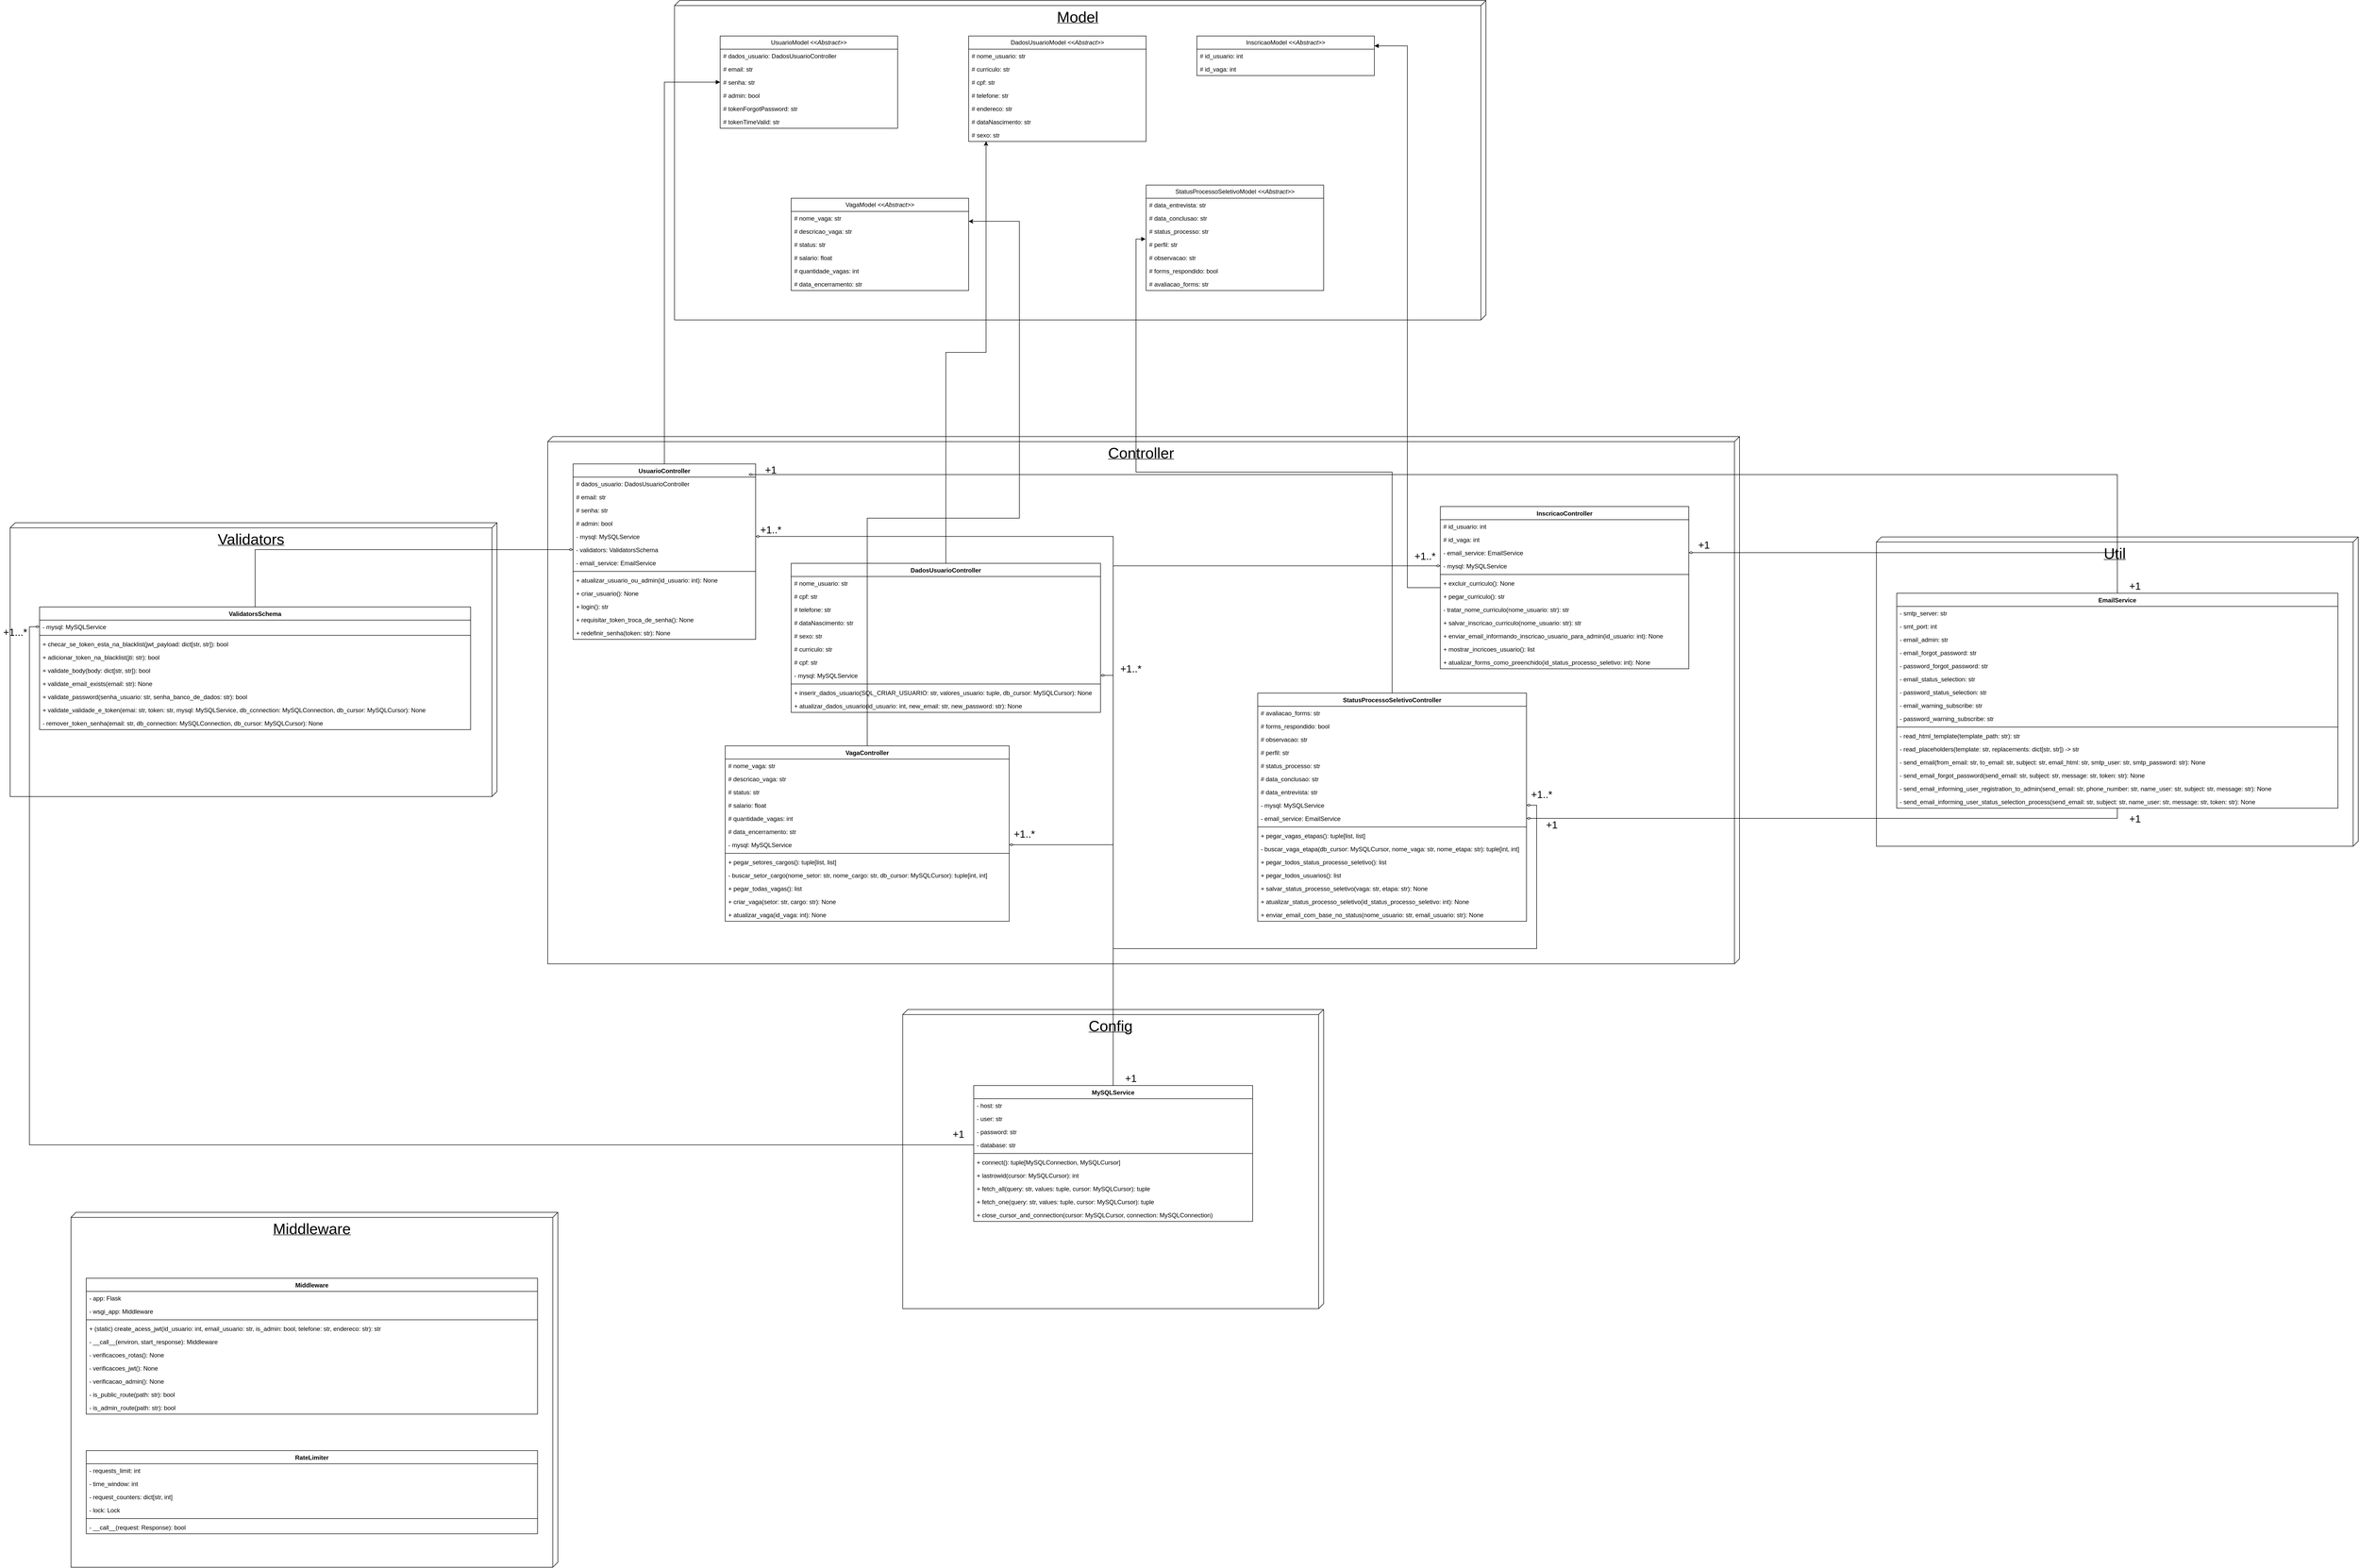 <mxfile version="24.7.17">
  <diagram name="Page-1" id="kNr-TW5UxMLHMkdF3ImA">
    <mxGraphModel dx="3017" dy="1978" grid="1" gridSize="10" guides="1" tooltips="1" connect="1" arrows="1" fold="1" page="1" pageScale="1" pageWidth="827" pageHeight="1169" math="0" shadow="0">
      <root>
        <mxCell id="0" />
        <mxCell id="1" parent="0" />
        <mxCell id="wAWdI9XRGKY5rI-mCFxE-1" value="&lt;font style=&quot;font-size: 30px;&quot;&gt;Model&lt;/font&gt;" style="verticalAlign=top;align=center;spacingTop=8;spacingLeft=2;spacingRight=12;shape=cube;size=10;direction=south;fontStyle=4;html=1;whiteSpace=wrap;" vertex="1" parent="1">
          <mxGeometry x="-70" y="-10" width="1600" height="630" as="geometry" />
        </mxCell>
        <mxCell id="wAWdI9XRGKY5rI-mCFxE-6" value="UsuarioModel&amp;nbsp;&lt;i&gt;&amp;lt;&amp;lt;Abstract&amp;gt;&amp;gt;&lt;/i&gt;" style="swimlane;fontStyle=0;childLayout=stackLayout;horizontal=1;startSize=26;fillColor=none;horizontalStack=0;resizeParent=1;resizeParentMax=0;resizeLast=0;collapsible=1;marginBottom=0;whiteSpace=wrap;html=1;" vertex="1" parent="1">
          <mxGeometry x="20" y="60" width="350" height="182" as="geometry" />
        </mxCell>
        <mxCell id="wAWdI9XRGKY5rI-mCFxE-7" value="# dados_usuario: DadosUsuarioController" style="text;strokeColor=none;fillColor=none;align=left;verticalAlign=top;spacingLeft=4;spacingRight=4;overflow=hidden;rotatable=0;points=[[0,0.5],[1,0.5]];portConstraint=eastwest;whiteSpace=wrap;html=1;" vertex="1" parent="wAWdI9XRGKY5rI-mCFxE-6">
          <mxGeometry y="26" width="350" height="26" as="geometry" />
        </mxCell>
        <mxCell id="wAWdI9XRGKY5rI-mCFxE-8" value="# email: str" style="text;strokeColor=none;fillColor=none;align=left;verticalAlign=top;spacingLeft=4;spacingRight=4;overflow=hidden;rotatable=0;points=[[0,0.5],[1,0.5]];portConstraint=eastwest;whiteSpace=wrap;html=1;" vertex="1" parent="wAWdI9XRGKY5rI-mCFxE-6">
          <mxGeometry y="52" width="350" height="26" as="geometry" />
        </mxCell>
        <mxCell id="wAWdI9XRGKY5rI-mCFxE-9" value="# senha: str" style="text;strokeColor=none;fillColor=none;align=left;verticalAlign=top;spacingLeft=4;spacingRight=4;overflow=hidden;rotatable=0;points=[[0,0.5],[1,0.5]];portConstraint=eastwest;whiteSpace=wrap;html=1;" vertex="1" parent="wAWdI9XRGKY5rI-mCFxE-6">
          <mxGeometry y="78" width="350" height="26" as="geometry" />
        </mxCell>
        <mxCell id="wAWdI9XRGKY5rI-mCFxE-10" value="# admin: bool" style="text;strokeColor=none;fillColor=none;align=left;verticalAlign=top;spacingLeft=4;spacingRight=4;overflow=hidden;rotatable=0;points=[[0,0.5],[1,0.5]];portConstraint=eastwest;whiteSpace=wrap;html=1;" vertex="1" parent="wAWdI9XRGKY5rI-mCFxE-6">
          <mxGeometry y="104" width="350" height="26" as="geometry" />
        </mxCell>
        <mxCell id="wAWdI9XRGKY5rI-mCFxE-11" value="# tokenForgotPassword: str" style="text;strokeColor=none;fillColor=none;align=left;verticalAlign=top;spacingLeft=4;spacingRight=4;overflow=hidden;rotatable=0;points=[[0,0.5],[1,0.5]];portConstraint=eastwest;whiteSpace=wrap;html=1;" vertex="1" parent="wAWdI9XRGKY5rI-mCFxE-6">
          <mxGeometry y="130" width="350" height="26" as="geometry" />
        </mxCell>
        <mxCell id="wAWdI9XRGKY5rI-mCFxE-12" value="# tokenTimeValid: str" style="text;strokeColor=none;fillColor=none;align=left;verticalAlign=top;spacingLeft=4;spacingRight=4;overflow=hidden;rotatable=0;points=[[0,0.5],[1,0.5]];portConstraint=eastwest;whiteSpace=wrap;html=1;" vertex="1" parent="wAWdI9XRGKY5rI-mCFxE-6">
          <mxGeometry y="156" width="350" height="26" as="geometry" />
        </mxCell>
        <mxCell id="wAWdI9XRGKY5rI-mCFxE-13" value="DadosUsuarioModel&amp;nbsp;&lt;i&gt;&amp;lt;&amp;lt;Abstract&amp;gt;&amp;gt;&lt;/i&gt;" style="swimlane;fontStyle=0;childLayout=stackLayout;horizontal=1;startSize=26;fillColor=none;horizontalStack=0;resizeParent=1;resizeParentMax=0;resizeLast=0;collapsible=1;marginBottom=0;whiteSpace=wrap;html=1;" vertex="1" parent="1">
          <mxGeometry x="510" y="60" width="350" height="208" as="geometry" />
        </mxCell>
        <mxCell id="wAWdI9XRGKY5rI-mCFxE-14" value="# nome_usuario: str" style="text;strokeColor=none;fillColor=none;align=left;verticalAlign=top;spacingLeft=4;spacingRight=4;overflow=hidden;rotatable=0;points=[[0,0.5],[1,0.5]];portConstraint=eastwest;whiteSpace=wrap;html=1;" vertex="1" parent="wAWdI9XRGKY5rI-mCFxE-13">
          <mxGeometry y="26" width="350" height="26" as="geometry" />
        </mxCell>
        <mxCell id="wAWdI9XRGKY5rI-mCFxE-15" value="# curriculo: str" style="text;strokeColor=none;fillColor=none;align=left;verticalAlign=top;spacingLeft=4;spacingRight=4;overflow=hidden;rotatable=0;points=[[0,0.5],[1,0.5]];portConstraint=eastwest;whiteSpace=wrap;html=1;" vertex="1" parent="wAWdI9XRGKY5rI-mCFxE-13">
          <mxGeometry y="52" width="350" height="26" as="geometry" />
        </mxCell>
        <mxCell id="wAWdI9XRGKY5rI-mCFxE-16" value="# cpf: str" style="text;strokeColor=none;fillColor=none;align=left;verticalAlign=top;spacingLeft=4;spacingRight=4;overflow=hidden;rotatable=0;points=[[0,0.5],[1,0.5]];portConstraint=eastwest;whiteSpace=wrap;html=1;" vertex="1" parent="wAWdI9XRGKY5rI-mCFxE-13">
          <mxGeometry y="78" width="350" height="26" as="geometry" />
        </mxCell>
        <mxCell id="wAWdI9XRGKY5rI-mCFxE-17" value="# telefone: str" style="text;strokeColor=none;fillColor=none;align=left;verticalAlign=top;spacingLeft=4;spacingRight=4;overflow=hidden;rotatable=0;points=[[0,0.5],[1,0.5]];portConstraint=eastwest;whiteSpace=wrap;html=1;" vertex="1" parent="wAWdI9XRGKY5rI-mCFxE-13">
          <mxGeometry y="104" width="350" height="26" as="geometry" />
        </mxCell>
        <mxCell id="wAWdI9XRGKY5rI-mCFxE-18" value="# endereco: str" style="text;strokeColor=none;fillColor=none;align=left;verticalAlign=top;spacingLeft=4;spacingRight=4;overflow=hidden;rotatable=0;points=[[0,0.5],[1,0.5]];portConstraint=eastwest;whiteSpace=wrap;html=1;" vertex="1" parent="wAWdI9XRGKY5rI-mCFxE-13">
          <mxGeometry y="130" width="350" height="26" as="geometry" />
        </mxCell>
        <mxCell id="wAWdI9XRGKY5rI-mCFxE-19" value="# dataNascimento: str" style="text;strokeColor=none;fillColor=none;align=left;verticalAlign=top;spacingLeft=4;spacingRight=4;overflow=hidden;rotatable=0;points=[[0,0.5],[1,0.5]];portConstraint=eastwest;whiteSpace=wrap;html=1;" vertex="1" parent="wAWdI9XRGKY5rI-mCFxE-13">
          <mxGeometry y="156" width="350" height="26" as="geometry" />
        </mxCell>
        <mxCell id="wAWdI9XRGKY5rI-mCFxE-20" value="# sexo: str" style="text;strokeColor=none;fillColor=none;align=left;verticalAlign=top;spacingLeft=4;spacingRight=4;overflow=hidden;rotatable=0;points=[[0,0.5],[1,0.5]];portConstraint=eastwest;whiteSpace=wrap;html=1;" vertex="1" parent="wAWdI9XRGKY5rI-mCFxE-13">
          <mxGeometry y="182" width="350" height="26" as="geometry" />
        </mxCell>
        <mxCell id="wAWdI9XRGKY5rI-mCFxE-21" value="InscricaoModel&amp;nbsp;&lt;i&gt;&amp;lt;&amp;lt;Abstract&amp;gt;&amp;gt;&lt;/i&gt;" style="swimlane;fontStyle=0;childLayout=stackLayout;horizontal=1;startSize=26;fillColor=none;horizontalStack=0;resizeParent=1;resizeParentMax=0;resizeLast=0;collapsible=1;marginBottom=0;whiteSpace=wrap;html=1;" vertex="1" parent="1">
          <mxGeometry x="960" y="60" width="350" height="78" as="geometry" />
        </mxCell>
        <mxCell id="wAWdI9XRGKY5rI-mCFxE-22" value="# id_usuario: int" style="text;strokeColor=none;fillColor=none;align=left;verticalAlign=top;spacingLeft=4;spacingRight=4;overflow=hidden;rotatable=0;points=[[0,0.5],[1,0.5]];portConstraint=eastwest;whiteSpace=wrap;html=1;" vertex="1" parent="wAWdI9XRGKY5rI-mCFxE-21">
          <mxGeometry y="26" width="350" height="26" as="geometry" />
        </mxCell>
        <mxCell id="wAWdI9XRGKY5rI-mCFxE-23" value="# id_vaga: int" style="text;strokeColor=none;fillColor=none;align=left;verticalAlign=top;spacingLeft=4;spacingRight=4;overflow=hidden;rotatable=0;points=[[0,0.5],[1,0.5]];portConstraint=eastwest;whiteSpace=wrap;html=1;" vertex="1" parent="wAWdI9XRGKY5rI-mCFxE-21">
          <mxGeometry y="52" width="350" height="26" as="geometry" />
        </mxCell>
        <mxCell id="wAWdI9XRGKY5rI-mCFxE-28" value="VagaModel&amp;nbsp;&lt;i&gt;&amp;lt;&amp;lt;Abstract&amp;gt;&amp;gt;&lt;/i&gt;" style="swimlane;fontStyle=0;childLayout=stackLayout;horizontal=1;startSize=26;fillColor=none;horizontalStack=0;resizeParent=1;resizeParentMax=0;resizeLast=0;collapsible=1;marginBottom=0;whiteSpace=wrap;html=1;" vertex="1" parent="1">
          <mxGeometry x="160" y="380" width="350" height="182" as="geometry" />
        </mxCell>
        <mxCell id="wAWdI9XRGKY5rI-mCFxE-29" value="# nome_vaga: str" style="text;strokeColor=none;fillColor=none;align=left;verticalAlign=top;spacingLeft=4;spacingRight=4;overflow=hidden;rotatable=0;points=[[0,0.5],[1,0.5]];portConstraint=eastwest;whiteSpace=wrap;html=1;" vertex="1" parent="wAWdI9XRGKY5rI-mCFxE-28">
          <mxGeometry y="26" width="350" height="26" as="geometry" />
        </mxCell>
        <mxCell id="wAWdI9XRGKY5rI-mCFxE-30" value="# descricao_vaga: str" style="text;strokeColor=none;fillColor=none;align=left;verticalAlign=top;spacingLeft=4;spacingRight=4;overflow=hidden;rotatable=0;points=[[0,0.5],[1,0.5]];portConstraint=eastwest;whiteSpace=wrap;html=1;" vertex="1" parent="wAWdI9XRGKY5rI-mCFxE-28">
          <mxGeometry y="52" width="350" height="26" as="geometry" />
        </mxCell>
        <mxCell id="wAWdI9XRGKY5rI-mCFxE-31" value="# status: str" style="text;strokeColor=none;fillColor=none;align=left;verticalAlign=top;spacingLeft=4;spacingRight=4;overflow=hidden;rotatable=0;points=[[0,0.5],[1,0.5]];portConstraint=eastwest;whiteSpace=wrap;html=1;" vertex="1" parent="wAWdI9XRGKY5rI-mCFxE-28">
          <mxGeometry y="78" width="350" height="26" as="geometry" />
        </mxCell>
        <mxCell id="wAWdI9XRGKY5rI-mCFxE-33" value="# salario: float" style="text;strokeColor=none;fillColor=none;align=left;verticalAlign=top;spacingLeft=4;spacingRight=4;overflow=hidden;rotatable=0;points=[[0,0.5],[1,0.5]];portConstraint=eastwest;whiteSpace=wrap;html=1;" vertex="1" parent="wAWdI9XRGKY5rI-mCFxE-28">
          <mxGeometry y="104" width="350" height="26" as="geometry" />
        </mxCell>
        <mxCell id="wAWdI9XRGKY5rI-mCFxE-32" value="# quantidade_vagas: int" style="text;strokeColor=none;fillColor=none;align=left;verticalAlign=top;spacingLeft=4;spacingRight=4;overflow=hidden;rotatable=0;points=[[0,0.5],[1,0.5]];portConstraint=eastwest;whiteSpace=wrap;html=1;" vertex="1" parent="wAWdI9XRGKY5rI-mCFxE-28">
          <mxGeometry y="130" width="350" height="26" as="geometry" />
        </mxCell>
        <mxCell id="wAWdI9XRGKY5rI-mCFxE-34" value="# data_encerramento: str" style="text;strokeColor=none;fillColor=none;align=left;verticalAlign=top;spacingLeft=4;spacingRight=4;overflow=hidden;rotatable=0;points=[[0,0.5],[1,0.5]];portConstraint=eastwest;whiteSpace=wrap;html=1;" vertex="1" parent="wAWdI9XRGKY5rI-mCFxE-28">
          <mxGeometry y="156" width="350" height="26" as="geometry" />
        </mxCell>
        <mxCell id="wAWdI9XRGKY5rI-mCFxE-35" value="StatusProcessoSeletivoModel&amp;nbsp;&lt;i&gt;&amp;lt;&amp;lt;Abstract&amp;gt;&amp;gt;&lt;/i&gt;" style="swimlane;fontStyle=0;childLayout=stackLayout;horizontal=1;startSize=26;fillColor=none;horizontalStack=0;resizeParent=1;resizeParentMax=0;resizeLast=0;collapsible=1;marginBottom=0;whiteSpace=wrap;html=1;" vertex="1" parent="1">
          <mxGeometry x="860" y="354" width="350" height="208" as="geometry" />
        </mxCell>
        <mxCell id="wAWdI9XRGKY5rI-mCFxE-36" value="# data_entrevista: str" style="text;strokeColor=none;fillColor=none;align=left;verticalAlign=top;spacingLeft=4;spacingRight=4;overflow=hidden;rotatable=0;points=[[0,0.5],[1,0.5]];portConstraint=eastwest;whiteSpace=wrap;html=1;" vertex="1" parent="wAWdI9XRGKY5rI-mCFxE-35">
          <mxGeometry y="26" width="350" height="26" as="geometry" />
        </mxCell>
        <mxCell id="wAWdI9XRGKY5rI-mCFxE-37" value="# data_conclusao: str" style="text;strokeColor=none;fillColor=none;align=left;verticalAlign=top;spacingLeft=4;spacingRight=4;overflow=hidden;rotatable=0;points=[[0,0.5],[1,0.5]];portConstraint=eastwest;whiteSpace=wrap;html=1;" vertex="1" parent="wAWdI9XRGKY5rI-mCFxE-35">
          <mxGeometry y="52" width="350" height="26" as="geometry" />
        </mxCell>
        <mxCell id="wAWdI9XRGKY5rI-mCFxE-38" value="# status_processo: str" style="text;strokeColor=none;fillColor=none;align=left;verticalAlign=top;spacingLeft=4;spacingRight=4;overflow=hidden;rotatable=0;points=[[0,0.5],[1,0.5]];portConstraint=eastwest;whiteSpace=wrap;html=1;" vertex="1" parent="wAWdI9XRGKY5rI-mCFxE-35">
          <mxGeometry y="78" width="350" height="26" as="geometry" />
        </mxCell>
        <mxCell id="wAWdI9XRGKY5rI-mCFxE-39" value="# perfil: str" style="text;strokeColor=none;fillColor=none;align=left;verticalAlign=top;spacingLeft=4;spacingRight=4;overflow=hidden;rotatable=0;points=[[0,0.5],[1,0.5]];portConstraint=eastwest;whiteSpace=wrap;html=1;" vertex="1" parent="wAWdI9XRGKY5rI-mCFxE-35">
          <mxGeometry y="104" width="350" height="26" as="geometry" />
        </mxCell>
        <mxCell id="wAWdI9XRGKY5rI-mCFxE-40" value="# observacao: str" style="text;strokeColor=none;fillColor=none;align=left;verticalAlign=top;spacingLeft=4;spacingRight=4;overflow=hidden;rotatable=0;points=[[0,0.5],[1,0.5]];portConstraint=eastwest;whiteSpace=wrap;html=1;" vertex="1" parent="wAWdI9XRGKY5rI-mCFxE-35">
          <mxGeometry y="130" width="350" height="26" as="geometry" />
        </mxCell>
        <mxCell id="wAWdI9XRGKY5rI-mCFxE-41" value="# forms_respondido: bool" style="text;strokeColor=none;fillColor=none;align=left;verticalAlign=top;spacingLeft=4;spacingRight=4;overflow=hidden;rotatable=0;points=[[0,0.5],[1,0.5]];portConstraint=eastwest;whiteSpace=wrap;html=1;" vertex="1" parent="wAWdI9XRGKY5rI-mCFxE-35">
          <mxGeometry y="156" width="350" height="26" as="geometry" />
        </mxCell>
        <mxCell id="wAWdI9XRGKY5rI-mCFxE-42" value="# avaliacao_forms: str" style="text;strokeColor=none;fillColor=none;align=left;verticalAlign=top;spacingLeft=4;spacingRight=4;overflow=hidden;rotatable=0;points=[[0,0.5],[1,0.5]];portConstraint=eastwest;whiteSpace=wrap;html=1;" vertex="1" parent="wAWdI9XRGKY5rI-mCFxE-35">
          <mxGeometry y="182" width="350" height="26" as="geometry" />
        </mxCell>
        <mxCell id="wAWdI9XRGKY5rI-mCFxE-43" value="&lt;span style=&quot;font-size: 30px;&quot;&gt;Controller&lt;/span&gt;" style="verticalAlign=top;align=center;spacingTop=8;spacingLeft=2;spacingRight=12;shape=cube;size=10;direction=south;fontStyle=4;html=1;whiteSpace=wrap;" vertex="1" parent="1">
          <mxGeometry x="-320" y="850" width="2350" height="1040" as="geometry" />
        </mxCell>
        <mxCell id="wAWdI9XRGKY5rI-mCFxE-214" style="edgeStyle=orthogonalEdgeStyle;rounded=0;orthogonalLoop=1;jettySize=auto;html=1;entryX=0;entryY=0.5;entryDx=0;entryDy=0;endArrow=block;endFill=1;" edge="1" parent="1" source="wAWdI9XRGKY5rI-mCFxE-44" target="wAWdI9XRGKY5rI-mCFxE-9">
          <mxGeometry relative="1" as="geometry" />
        </mxCell>
        <mxCell id="wAWdI9XRGKY5rI-mCFxE-44" value="UsuarioController" style="swimlane;fontStyle=1;align=center;verticalAlign=top;childLayout=stackLayout;horizontal=1;startSize=26;horizontalStack=0;resizeParent=1;resizeParentMax=0;resizeLast=0;collapsible=1;marginBottom=0;whiteSpace=wrap;html=1;" vertex="1" parent="1">
          <mxGeometry x="-270" y="904" width="360" height="346" as="geometry" />
        </mxCell>
        <mxCell id="wAWdI9XRGKY5rI-mCFxE-65" value="# dados_usuario: DadosUsuarioController" style="text;strokeColor=none;fillColor=none;align=left;verticalAlign=top;spacingLeft=4;spacingRight=4;overflow=hidden;rotatable=0;points=[[0,0.5],[1,0.5]];portConstraint=eastwest;whiteSpace=wrap;html=1;" vertex="1" parent="wAWdI9XRGKY5rI-mCFxE-44">
          <mxGeometry y="26" width="360" height="26" as="geometry" />
        </mxCell>
        <mxCell id="wAWdI9XRGKY5rI-mCFxE-66" value="# email: str" style="text;strokeColor=none;fillColor=none;align=left;verticalAlign=top;spacingLeft=4;spacingRight=4;overflow=hidden;rotatable=0;points=[[0,0.5],[1,0.5]];portConstraint=eastwest;whiteSpace=wrap;html=1;" vertex="1" parent="wAWdI9XRGKY5rI-mCFxE-44">
          <mxGeometry y="52" width="360" height="26" as="geometry" />
        </mxCell>
        <mxCell id="wAWdI9XRGKY5rI-mCFxE-67" value="# senha: str" style="text;strokeColor=none;fillColor=none;align=left;verticalAlign=top;spacingLeft=4;spacingRight=4;overflow=hidden;rotatable=0;points=[[0,0.5],[1,0.5]];portConstraint=eastwest;whiteSpace=wrap;html=1;" vertex="1" parent="wAWdI9XRGKY5rI-mCFxE-44">
          <mxGeometry y="78" width="360" height="26" as="geometry" />
        </mxCell>
        <mxCell id="wAWdI9XRGKY5rI-mCFxE-68" value="# admin: bool" style="text;strokeColor=none;fillColor=none;align=left;verticalAlign=top;spacingLeft=4;spacingRight=4;overflow=hidden;rotatable=0;points=[[0,0.5],[1,0.5]];portConstraint=eastwest;whiteSpace=wrap;html=1;" vertex="1" parent="wAWdI9XRGKY5rI-mCFxE-44">
          <mxGeometry y="104" width="360" height="26" as="geometry" />
        </mxCell>
        <mxCell id="wAWdI9XRGKY5rI-mCFxE-71" value="- mysql: MySQLService" style="text;strokeColor=none;fillColor=none;align=left;verticalAlign=top;spacingLeft=4;spacingRight=4;overflow=hidden;rotatable=0;points=[[0,0.5],[1,0.5]];portConstraint=eastwest;whiteSpace=wrap;html=1;" vertex="1" parent="wAWdI9XRGKY5rI-mCFxE-44">
          <mxGeometry y="130" width="360" height="26" as="geometry" />
        </mxCell>
        <mxCell id="wAWdI9XRGKY5rI-mCFxE-72" value="- validators: ValidatorsSchema" style="text;strokeColor=none;fillColor=none;align=left;verticalAlign=top;spacingLeft=4;spacingRight=4;overflow=hidden;rotatable=0;points=[[0,0.5],[1,0.5]];portConstraint=eastwest;whiteSpace=wrap;html=1;" vertex="1" parent="wAWdI9XRGKY5rI-mCFxE-44">
          <mxGeometry y="156" width="360" height="26" as="geometry" />
        </mxCell>
        <mxCell id="wAWdI9XRGKY5rI-mCFxE-73" value="- email_service: EmailService" style="text;strokeColor=none;fillColor=none;align=left;verticalAlign=top;spacingLeft=4;spacingRight=4;overflow=hidden;rotatable=0;points=[[0,0.5],[1,0.5]];portConstraint=eastwest;whiteSpace=wrap;html=1;" vertex="1" parent="wAWdI9XRGKY5rI-mCFxE-44">
          <mxGeometry y="182" width="360" height="26" as="geometry" />
        </mxCell>
        <mxCell id="wAWdI9XRGKY5rI-mCFxE-46" value="" style="line;strokeWidth=1;fillColor=none;align=left;verticalAlign=middle;spacingTop=-1;spacingLeft=3;spacingRight=3;rotatable=0;labelPosition=right;points=[];portConstraint=eastwest;strokeColor=inherit;" vertex="1" parent="wAWdI9XRGKY5rI-mCFxE-44">
          <mxGeometry y="208" width="360" height="8" as="geometry" />
        </mxCell>
        <mxCell id="wAWdI9XRGKY5rI-mCFxE-47" value="+&amp;nbsp;atualizar_usuario_ou_admin(id_usuario: int): None" style="text;strokeColor=none;fillColor=none;align=left;verticalAlign=top;spacingLeft=4;spacingRight=4;overflow=hidden;rotatable=0;points=[[0,0.5],[1,0.5]];portConstraint=eastwest;whiteSpace=wrap;html=1;" vertex="1" parent="wAWdI9XRGKY5rI-mCFxE-44">
          <mxGeometry y="216" width="360" height="26" as="geometry" />
        </mxCell>
        <mxCell id="wAWdI9XRGKY5rI-mCFxE-74" value="+ criar_usuario(): None" style="text;strokeColor=none;fillColor=none;align=left;verticalAlign=top;spacingLeft=4;spacingRight=4;overflow=hidden;rotatable=0;points=[[0,0.5],[1,0.5]];portConstraint=eastwest;whiteSpace=wrap;html=1;" vertex="1" parent="wAWdI9XRGKY5rI-mCFxE-44">
          <mxGeometry y="242" width="360" height="26" as="geometry" />
        </mxCell>
        <mxCell id="wAWdI9XRGKY5rI-mCFxE-75" value="+ login(): str" style="text;strokeColor=none;fillColor=none;align=left;verticalAlign=top;spacingLeft=4;spacingRight=4;overflow=hidden;rotatable=0;points=[[0,0.5],[1,0.5]];portConstraint=eastwest;whiteSpace=wrap;html=1;" vertex="1" parent="wAWdI9XRGKY5rI-mCFxE-44">
          <mxGeometry y="268" width="360" height="26" as="geometry" />
        </mxCell>
        <mxCell id="wAWdI9XRGKY5rI-mCFxE-76" value="+ requisitar_token_troca_de_senha(): None" style="text;strokeColor=none;fillColor=none;align=left;verticalAlign=top;spacingLeft=4;spacingRight=4;overflow=hidden;rotatable=0;points=[[0,0.5],[1,0.5]];portConstraint=eastwest;whiteSpace=wrap;html=1;" vertex="1" parent="wAWdI9XRGKY5rI-mCFxE-44">
          <mxGeometry y="294" width="360" height="26" as="geometry" />
        </mxCell>
        <mxCell id="wAWdI9XRGKY5rI-mCFxE-77" value="+ redefinir_senha(token: str): None" style="text;strokeColor=none;fillColor=none;align=left;verticalAlign=top;spacingLeft=4;spacingRight=4;overflow=hidden;rotatable=0;points=[[0,0.5],[1,0.5]];portConstraint=eastwest;whiteSpace=wrap;html=1;" vertex="1" parent="wAWdI9XRGKY5rI-mCFxE-44">
          <mxGeometry y="320" width="360" height="26" as="geometry" />
        </mxCell>
        <mxCell id="wAWdI9XRGKY5rI-mCFxE-48" value="DadosUsuarioController" style="swimlane;fontStyle=1;align=center;verticalAlign=top;childLayout=stackLayout;horizontal=1;startSize=26;horizontalStack=0;resizeParent=1;resizeParentMax=0;resizeLast=0;collapsible=1;marginBottom=0;whiteSpace=wrap;html=1;" vertex="1" parent="1">
          <mxGeometry x="160" y="1100" width="610" height="294" as="geometry" />
        </mxCell>
        <mxCell id="wAWdI9XRGKY5rI-mCFxE-49" value="# nome_usuario: str" style="text;strokeColor=none;fillColor=none;align=left;verticalAlign=top;spacingLeft=4;spacingRight=4;overflow=hidden;rotatable=0;points=[[0,0.5],[1,0.5]];portConstraint=eastwest;whiteSpace=wrap;html=1;" vertex="1" parent="wAWdI9XRGKY5rI-mCFxE-48">
          <mxGeometry y="26" width="610" height="26" as="geometry" />
        </mxCell>
        <mxCell id="wAWdI9XRGKY5rI-mCFxE-79" value="# cpf: str" style="text;strokeColor=none;fillColor=none;align=left;verticalAlign=top;spacingLeft=4;spacingRight=4;overflow=hidden;rotatable=0;points=[[0,0.5],[1,0.5]];portConstraint=eastwest;whiteSpace=wrap;html=1;" vertex="1" parent="wAWdI9XRGKY5rI-mCFxE-48">
          <mxGeometry y="52" width="610" height="26" as="geometry" />
        </mxCell>
        <mxCell id="wAWdI9XRGKY5rI-mCFxE-80" value="# telefone: str" style="text;strokeColor=none;fillColor=none;align=left;verticalAlign=top;spacingLeft=4;spacingRight=4;overflow=hidden;rotatable=0;points=[[0,0.5],[1,0.5]];portConstraint=eastwest;whiteSpace=wrap;html=1;" vertex="1" parent="wAWdI9XRGKY5rI-mCFxE-48">
          <mxGeometry y="78" width="610" height="26" as="geometry" />
        </mxCell>
        <mxCell id="wAWdI9XRGKY5rI-mCFxE-81" value="# dataNascimento: str" style="text;strokeColor=none;fillColor=none;align=left;verticalAlign=top;spacingLeft=4;spacingRight=4;overflow=hidden;rotatable=0;points=[[0,0.5],[1,0.5]];portConstraint=eastwest;whiteSpace=wrap;html=1;" vertex="1" parent="wAWdI9XRGKY5rI-mCFxE-48">
          <mxGeometry y="104" width="610" height="26" as="geometry" />
        </mxCell>
        <mxCell id="wAWdI9XRGKY5rI-mCFxE-82" value="# sexo: str" style="text;strokeColor=none;fillColor=none;align=left;verticalAlign=top;spacingLeft=4;spacingRight=4;overflow=hidden;rotatable=0;points=[[0,0.5],[1,0.5]];portConstraint=eastwest;whiteSpace=wrap;html=1;" vertex="1" parent="wAWdI9XRGKY5rI-mCFxE-48">
          <mxGeometry y="130" width="610" height="26" as="geometry" />
        </mxCell>
        <mxCell id="wAWdI9XRGKY5rI-mCFxE-83" value="# curriculo: str" style="text;strokeColor=none;fillColor=none;align=left;verticalAlign=top;spacingLeft=4;spacingRight=4;overflow=hidden;rotatable=0;points=[[0,0.5],[1,0.5]];portConstraint=eastwest;whiteSpace=wrap;html=1;" vertex="1" parent="wAWdI9XRGKY5rI-mCFxE-48">
          <mxGeometry y="156" width="610" height="26" as="geometry" />
        </mxCell>
        <mxCell id="wAWdI9XRGKY5rI-mCFxE-84" value="# cpf: str" style="text;strokeColor=none;fillColor=none;align=left;verticalAlign=top;spacingLeft=4;spacingRight=4;overflow=hidden;rotatable=0;points=[[0,0.5],[1,0.5]];portConstraint=eastwest;whiteSpace=wrap;html=1;" vertex="1" parent="wAWdI9XRGKY5rI-mCFxE-48">
          <mxGeometry y="182" width="610" height="26" as="geometry" />
        </mxCell>
        <mxCell id="wAWdI9XRGKY5rI-mCFxE-85" value="- mysql: MySQLService" style="text;strokeColor=none;fillColor=none;align=left;verticalAlign=top;spacingLeft=4;spacingRight=4;overflow=hidden;rotatable=0;points=[[0,0.5],[1,0.5]];portConstraint=eastwest;whiteSpace=wrap;html=1;" vertex="1" parent="wAWdI9XRGKY5rI-mCFxE-48">
          <mxGeometry y="208" width="610" height="26" as="geometry" />
        </mxCell>
        <mxCell id="wAWdI9XRGKY5rI-mCFxE-50" value="" style="line;strokeWidth=1;fillColor=none;align=left;verticalAlign=middle;spacingTop=-1;spacingLeft=3;spacingRight=3;rotatable=0;labelPosition=right;points=[];portConstraint=eastwest;strokeColor=inherit;" vertex="1" parent="wAWdI9XRGKY5rI-mCFxE-48">
          <mxGeometry y="234" width="610" height="8" as="geometry" />
        </mxCell>
        <mxCell id="wAWdI9XRGKY5rI-mCFxE-51" value="+ inserir_dados_usuario(SQL_CRIAR_USUARIO: str, valores_usuario: tuple, db_cursor: MySQLCursor): None" style="text;strokeColor=none;fillColor=none;align=left;verticalAlign=top;spacingLeft=4;spacingRight=4;overflow=hidden;rotatable=0;points=[[0,0.5],[1,0.5]];portConstraint=eastwest;whiteSpace=wrap;html=1;" vertex="1" parent="wAWdI9XRGKY5rI-mCFxE-48">
          <mxGeometry y="242" width="610" height="26" as="geometry" />
        </mxCell>
        <mxCell id="wAWdI9XRGKY5rI-mCFxE-86" value="+ atualizar_dados_usuario(id_usuario: int, new_email: str, new_password: str): None" style="text;strokeColor=none;fillColor=none;align=left;verticalAlign=top;spacingLeft=4;spacingRight=4;overflow=hidden;rotatable=0;points=[[0,0.5],[1,0.5]];portConstraint=eastwest;whiteSpace=wrap;html=1;" vertex="1" parent="wAWdI9XRGKY5rI-mCFxE-48">
          <mxGeometry y="268" width="610" height="26" as="geometry" />
        </mxCell>
        <mxCell id="wAWdI9XRGKY5rI-mCFxE-216" style="edgeStyle=orthogonalEdgeStyle;rounded=0;orthogonalLoop=1;jettySize=auto;html=1;entryX=1;entryY=0.25;entryDx=0;entryDy=0;endArrow=block;endFill=1;" edge="1" parent="1" source="wAWdI9XRGKY5rI-mCFxE-52" target="wAWdI9XRGKY5rI-mCFxE-21">
          <mxGeometry relative="1" as="geometry" />
        </mxCell>
        <mxCell id="wAWdI9XRGKY5rI-mCFxE-52" value="InscricaoController" style="swimlane;fontStyle=1;align=center;verticalAlign=top;childLayout=stackLayout;horizontal=1;startSize=26;horizontalStack=0;resizeParent=1;resizeParentMax=0;resizeLast=0;collapsible=1;marginBottom=0;whiteSpace=wrap;html=1;" vertex="1" parent="1">
          <mxGeometry x="1440" y="988" width="490" height="320" as="geometry" />
        </mxCell>
        <mxCell id="wAWdI9XRGKY5rI-mCFxE-94" value="# id_usuario: int" style="text;strokeColor=none;fillColor=none;align=left;verticalAlign=top;spacingLeft=4;spacingRight=4;overflow=hidden;rotatable=0;points=[[0,0.5],[1,0.5]];portConstraint=eastwest;whiteSpace=wrap;html=1;" vertex="1" parent="wAWdI9XRGKY5rI-mCFxE-52">
          <mxGeometry y="26" width="490" height="26" as="geometry" />
        </mxCell>
        <mxCell id="wAWdI9XRGKY5rI-mCFxE-95" value="# id_vaga: int" style="text;strokeColor=none;fillColor=none;align=left;verticalAlign=top;spacingLeft=4;spacingRight=4;overflow=hidden;rotatable=0;points=[[0,0.5],[1,0.5]];portConstraint=eastwest;whiteSpace=wrap;html=1;" vertex="1" parent="wAWdI9XRGKY5rI-mCFxE-52">
          <mxGeometry y="52" width="490" height="26" as="geometry" />
        </mxCell>
        <mxCell id="wAWdI9XRGKY5rI-mCFxE-105" value="- email_service: EmailService" style="text;strokeColor=none;fillColor=none;align=left;verticalAlign=top;spacingLeft=4;spacingRight=4;overflow=hidden;rotatable=0;points=[[0,0.5],[1,0.5]];portConstraint=eastwest;whiteSpace=wrap;html=1;" vertex="1" parent="wAWdI9XRGKY5rI-mCFxE-52">
          <mxGeometry y="78" width="490" height="26" as="geometry" />
        </mxCell>
        <mxCell id="wAWdI9XRGKY5rI-mCFxE-104" value="- mysql: MySQLService" style="text;strokeColor=none;fillColor=none;align=left;verticalAlign=top;spacingLeft=4;spacingRight=4;overflow=hidden;rotatable=0;points=[[0,0.5],[1,0.5]];portConstraint=eastwest;whiteSpace=wrap;html=1;" vertex="1" parent="wAWdI9XRGKY5rI-mCFxE-52">
          <mxGeometry y="104" width="490" height="26" as="geometry" />
        </mxCell>
        <mxCell id="wAWdI9XRGKY5rI-mCFxE-54" value="" style="line;strokeWidth=1;fillColor=none;align=left;verticalAlign=middle;spacingTop=-1;spacingLeft=3;spacingRight=3;rotatable=0;labelPosition=right;points=[];portConstraint=eastwest;strokeColor=inherit;" vertex="1" parent="wAWdI9XRGKY5rI-mCFxE-52">
          <mxGeometry y="130" width="490" height="8" as="geometry" />
        </mxCell>
        <mxCell id="wAWdI9XRGKY5rI-mCFxE-55" value="+ excluir_curriculo(): None" style="text;strokeColor=none;fillColor=none;align=left;verticalAlign=top;spacingLeft=4;spacingRight=4;overflow=hidden;rotatable=0;points=[[0,0.5],[1,0.5]];portConstraint=eastwest;whiteSpace=wrap;html=1;" vertex="1" parent="wAWdI9XRGKY5rI-mCFxE-52">
          <mxGeometry y="138" width="490" height="26" as="geometry" />
        </mxCell>
        <mxCell id="wAWdI9XRGKY5rI-mCFxE-106" value="+ pegar_curriculo(): str" style="text;strokeColor=none;fillColor=none;align=left;verticalAlign=top;spacingLeft=4;spacingRight=4;overflow=hidden;rotatable=0;points=[[0,0.5],[1,0.5]];portConstraint=eastwest;whiteSpace=wrap;html=1;" vertex="1" parent="wAWdI9XRGKY5rI-mCFxE-52">
          <mxGeometry y="164" width="490" height="26" as="geometry" />
        </mxCell>
        <mxCell id="wAWdI9XRGKY5rI-mCFxE-107" value="- tratar_nome_curriculo(nome_usuario: str): str" style="text;strokeColor=none;fillColor=none;align=left;verticalAlign=top;spacingLeft=4;spacingRight=4;overflow=hidden;rotatable=0;points=[[0,0.5],[1,0.5]];portConstraint=eastwest;whiteSpace=wrap;html=1;" vertex="1" parent="wAWdI9XRGKY5rI-mCFxE-52">
          <mxGeometry y="190" width="490" height="26" as="geometry" />
        </mxCell>
        <mxCell id="wAWdI9XRGKY5rI-mCFxE-108" value="+ salvar_inscricao_curriculo(nome_usuario: str): str" style="text;strokeColor=none;fillColor=none;align=left;verticalAlign=top;spacingLeft=4;spacingRight=4;overflow=hidden;rotatable=0;points=[[0,0.5],[1,0.5]];portConstraint=eastwest;whiteSpace=wrap;html=1;" vertex="1" parent="wAWdI9XRGKY5rI-mCFxE-52">
          <mxGeometry y="216" width="490" height="26" as="geometry" />
        </mxCell>
        <mxCell id="wAWdI9XRGKY5rI-mCFxE-109" value="+ enviar_email_informando_inscricao_usuario_para_admin(id_usuario: int): None" style="text;strokeColor=none;fillColor=none;align=left;verticalAlign=top;spacingLeft=4;spacingRight=4;overflow=hidden;rotatable=0;points=[[0,0.5],[1,0.5]];portConstraint=eastwest;whiteSpace=wrap;html=1;" vertex="1" parent="wAWdI9XRGKY5rI-mCFxE-52">
          <mxGeometry y="242" width="490" height="26" as="geometry" />
        </mxCell>
        <mxCell id="wAWdI9XRGKY5rI-mCFxE-110" value="+ mostrar_incricoes_usuario(): list" style="text;strokeColor=none;fillColor=none;align=left;verticalAlign=top;spacingLeft=4;spacingRight=4;overflow=hidden;rotatable=0;points=[[0,0.5],[1,0.5]];portConstraint=eastwest;whiteSpace=wrap;html=1;" vertex="1" parent="wAWdI9XRGKY5rI-mCFxE-52">
          <mxGeometry y="268" width="490" height="26" as="geometry" />
        </mxCell>
        <mxCell id="wAWdI9XRGKY5rI-mCFxE-111" value="+ atualizar_forms_como_preenchido(id_status_processo_seletivo: int): None" style="text;strokeColor=none;fillColor=none;align=left;verticalAlign=top;spacingLeft=4;spacingRight=4;overflow=hidden;rotatable=0;points=[[0,0.5],[1,0.5]];portConstraint=eastwest;whiteSpace=wrap;html=1;" vertex="1" parent="wAWdI9XRGKY5rI-mCFxE-52">
          <mxGeometry y="294" width="490" height="26" as="geometry" />
        </mxCell>
        <mxCell id="wAWdI9XRGKY5rI-mCFxE-56" value="StatusProcessoSeletivoController" style="swimlane;fontStyle=1;align=center;verticalAlign=top;childLayout=stackLayout;horizontal=1;startSize=26;horizontalStack=0;resizeParent=1;resizeParentMax=0;resizeLast=0;collapsible=1;marginBottom=0;whiteSpace=wrap;html=1;" vertex="1" parent="1">
          <mxGeometry x="1080" y="1356" width="530" height="450" as="geometry" />
        </mxCell>
        <mxCell id="wAWdI9XRGKY5rI-mCFxE-128" value="# avaliacao_forms: str" style="text;strokeColor=none;fillColor=none;align=left;verticalAlign=top;spacingLeft=4;spacingRight=4;overflow=hidden;rotatable=0;points=[[0,0.5],[1,0.5]];portConstraint=eastwest;whiteSpace=wrap;html=1;" vertex="1" parent="wAWdI9XRGKY5rI-mCFxE-56">
          <mxGeometry y="26" width="530" height="26" as="geometry" />
        </mxCell>
        <mxCell id="wAWdI9XRGKY5rI-mCFxE-127" value="# forms_respondido: bool" style="text;strokeColor=none;fillColor=none;align=left;verticalAlign=top;spacingLeft=4;spacingRight=4;overflow=hidden;rotatable=0;points=[[0,0.5],[1,0.5]];portConstraint=eastwest;whiteSpace=wrap;html=1;" vertex="1" parent="wAWdI9XRGKY5rI-mCFxE-56">
          <mxGeometry y="52" width="530" height="26" as="geometry" />
        </mxCell>
        <mxCell id="wAWdI9XRGKY5rI-mCFxE-126" value="# observacao: str" style="text;strokeColor=none;fillColor=none;align=left;verticalAlign=top;spacingLeft=4;spacingRight=4;overflow=hidden;rotatable=0;points=[[0,0.5],[1,0.5]];portConstraint=eastwest;whiteSpace=wrap;html=1;" vertex="1" parent="wAWdI9XRGKY5rI-mCFxE-56">
          <mxGeometry y="78" width="530" height="26" as="geometry" />
        </mxCell>
        <mxCell id="wAWdI9XRGKY5rI-mCFxE-125" value="# perfil: str" style="text;strokeColor=none;fillColor=none;align=left;verticalAlign=top;spacingLeft=4;spacingRight=4;overflow=hidden;rotatable=0;points=[[0,0.5],[1,0.5]];portConstraint=eastwest;whiteSpace=wrap;html=1;" vertex="1" parent="wAWdI9XRGKY5rI-mCFxE-56">
          <mxGeometry y="104" width="530" height="26" as="geometry" />
        </mxCell>
        <mxCell id="wAWdI9XRGKY5rI-mCFxE-124" value="# status_processo: str" style="text;strokeColor=none;fillColor=none;align=left;verticalAlign=top;spacingLeft=4;spacingRight=4;overflow=hidden;rotatable=0;points=[[0,0.5],[1,0.5]];portConstraint=eastwest;whiteSpace=wrap;html=1;" vertex="1" parent="wAWdI9XRGKY5rI-mCFxE-56">
          <mxGeometry y="130" width="530" height="26" as="geometry" />
        </mxCell>
        <mxCell id="wAWdI9XRGKY5rI-mCFxE-123" value="# data_conclusao: str" style="text;strokeColor=none;fillColor=none;align=left;verticalAlign=top;spacingLeft=4;spacingRight=4;overflow=hidden;rotatable=0;points=[[0,0.5],[1,0.5]];portConstraint=eastwest;whiteSpace=wrap;html=1;" vertex="1" parent="wAWdI9XRGKY5rI-mCFxE-56">
          <mxGeometry y="156" width="530" height="26" as="geometry" />
        </mxCell>
        <mxCell id="wAWdI9XRGKY5rI-mCFxE-122" value="# data_entrevista: str" style="text;strokeColor=none;fillColor=none;align=left;verticalAlign=top;spacingLeft=4;spacingRight=4;overflow=hidden;rotatable=0;points=[[0,0.5],[1,0.5]];portConstraint=eastwest;whiteSpace=wrap;html=1;" vertex="1" parent="wAWdI9XRGKY5rI-mCFxE-56">
          <mxGeometry y="182" width="530" height="26" as="geometry" />
        </mxCell>
        <mxCell id="wAWdI9XRGKY5rI-mCFxE-57" value="- mysql: MySQLService" style="text;strokeColor=none;fillColor=none;align=left;verticalAlign=top;spacingLeft=4;spacingRight=4;overflow=hidden;rotatable=0;points=[[0,0.5],[1,0.5]];portConstraint=eastwest;whiteSpace=wrap;html=1;" vertex="1" parent="wAWdI9XRGKY5rI-mCFxE-56">
          <mxGeometry y="208" width="530" height="26" as="geometry" />
        </mxCell>
        <mxCell id="wAWdI9XRGKY5rI-mCFxE-131" value="- email_service: EmailService" style="text;strokeColor=none;fillColor=none;align=left;verticalAlign=top;spacingLeft=4;spacingRight=4;overflow=hidden;rotatable=0;points=[[0,0.5],[1,0.5]];portConstraint=eastwest;whiteSpace=wrap;html=1;" vertex="1" parent="wAWdI9XRGKY5rI-mCFxE-56">
          <mxGeometry y="234" width="530" height="26" as="geometry" />
        </mxCell>
        <mxCell id="wAWdI9XRGKY5rI-mCFxE-58" value="" style="line;strokeWidth=1;fillColor=none;align=left;verticalAlign=middle;spacingTop=-1;spacingLeft=3;spacingRight=3;rotatable=0;labelPosition=right;points=[];portConstraint=eastwest;strokeColor=inherit;" vertex="1" parent="wAWdI9XRGKY5rI-mCFxE-56">
          <mxGeometry y="260" width="530" height="8" as="geometry" />
        </mxCell>
        <mxCell id="wAWdI9XRGKY5rI-mCFxE-59" value="+ pegar_vagas_etapas(): tuple[list, list]" style="text;strokeColor=none;fillColor=none;align=left;verticalAlign=top;spacingLeft=4;spacingRight=4;overflow=hidden;rotatable=0;points=[[0,0.5],[1,0.5]];portConstraint=eastwest;whiteSpace=wrap;html=1;" vertex="1" parent="wAWdI9XRGKY5rI-mCFxE-56">
          <mxGeometry y="268" width="530" height="26" as="geometry" />
        </mxCell>
        <mxCell id="wAWdI9XRGKY5rI-mCFxE-130" value="- buscar_vaga_etapa(db_cursor: MySQLCursor, nome_vaga: str, nome_etapa: str): tuple[int, int]" style="text;strokeColor=none;fillColor=none;align=left;verticalAlign=top;spacingLeft=4;spacingRight=4;overflow=hidden;rotatable=0;points=[[0,0.5],[1,0.5]];portConstraint=eastwest;whiteSpace=wrap;html=1;" vertex="1" parent="wAWdI9XRGKY5rI-mCFxE-56">
          <mxGeometry y="294" width="530" height="26" as="geometry" />
        </mxCell>
        <mxCell id="wAWdI9XRGKY5rI-mCFxE-132" value="+ pegar_todos_status_processo_seletivo(): list" style="text;strokeColor=none;fillColor=none;align=left;verticalAlign=top;spacingLeft=4;spacingRight=4;overflow=hidden;rotatable=0;points=[[0,0.5],[1,0.5]];portConstraint=eastwest;whiteSpace=wrap;html=1;" vertex="1" parent="wAWdI9XRGKY5rI-mCFxE-56">
          <mxGeometry y="320" width="530" height="26" as="geometry" />
        </mxCell>
        <mxCell id="wAWdI9XRGKY5rI-mCFxE-133" value="+ pegar_todos_usuarios(): list" style="text;strokeColor=none;fillColor=none;align=left;verticalAlign=top;spacingLeft=4;spacingRight=4;overflow=hidden;rotatable=0;points=[[0,0.5],[1,0.5]];portConstraint=eastwest;whiteSpace=wrap;html=1;" vertex="1" parent="wAWdI9XRGKY5rI-mCFxE-56">
          <mxGeometry y="346" width="530" height="26" as="geometry" />
        </mxCell>
        <mxCell id="wAWdI9XRGKY5rI-mCFxE-134" value="+ salvar_status_processo_seletivo(vaga: str, etapa: str): None" style="text;strokeColor=none;fillColor=none;align=left;verticalAlign=top;spacingLeft=4;spacingRight=4;overflow=hidden;rotatable=0;points=[[0,0.5],[1,0.5]];portConstraint=eastwest;whiteSpace=wrap;html=1;" vertex="1" parent="wAWdI9XRGKY5rI-mCFxE-56">
          <mxGeometry y="372" width="530" height="26" as="geometry" />
        </mxCell>
        <mxCell id="wAWdI9XRGKY5rI-mCFxE-135" value="+ atualizar_status_processo_seletivo(id_status_processo_seletivo: int): None" style="text;strokeColor=none;fillColor=none;align=left;verticalAlign=top;spacingLeft=4;spacingRight=4;overflow=hidden;rotatable=0;points=[[0,0.5],[1,0.5]];portConstraint=eastwest;whiteSpace=wrap;html=1;" vertex="1" parent="wAWdI9XRGKY5rI-mCFxE-56">
          <mxGeometry y="398" width="530" height="26" as="geometry" />
        </mxCell>
        <mxCell id="wAWdI9XRGKY5rI-mCFxE-136" value="+ enviar_email_com_base_no_status(nome_usuario: str, email_usuario: str): None" style="text;strokeColor=none;fillColor=none;align=left;verticalAlign=top;spacingLeft=4;spacingRight=4;overflow=hidden;rotatable=0;points=[[0,0.5],[1,0.5]];portConstraint=eastwest;whiteSpace=wrap;html=1;" vertex="1" parent="wAWdI9XRGKY5rI-mCFxE-56">
          <mxGeometry y="424" width="530" height="26" as="geometry" />
        </mxCell>
        <mxCell id="wAWdI9XRGKY5rI-mCFxE-220" style="edgeStyle=orthogonalEdgeStyle;rounded=0;orthogonalLoop=1;jettySize=auto;html=1;entryX=1;entryY=0.25;entryDx=0;entryDy=0;" edge="1" parent="1" source="wAWdI9XRGKY5rI-mCFxE-60" target="wAWdI9XRGKY5rI-mCFxE-28">
          <mxGeometry relative="1" as="geometry" />
        </mxCell>
        <mxCell id="wAWdI9XRGKY5rI-mCFxE-60" value="VagaController" style="swimlane;fontStyle=1;align=center;verticalAlign=top;childLayout=stackLayout;horizontal=1;startSize=26;horizontalStack=0;resizeParent=1;resizeParentMax=0;resizeLast=0;collapsible=1;marginBottom=0;whiteSpace=wrap;html=1;" vertex="1" parent="1">
          <mxGeometry x="30" y="1460" width="560" height="346" as="geometry" />
        </mxCell>
        <mxCell id="wAWdI9XRGKY5rI-mCFxE-112" value="# nome_vaga: str" style="text;strokeColor=none;fillColor=none;align=left;verticalAlign=top;spacingLeft=4;spacingRight=4;overflow=hidden;rotatable=0;points=[[0,0.5],[1,0.5]];portConstraint=eastwest;whiteSpace=wrap;html=1;" vertex="1" parent="wAWdI9XRGKY5rI-mCFxE-60">
          <mxGeometry y="26" width="560" height="26" as="geometry" />
        </mxCell>
        <mxCell id="wAWdI9XRGKY5rI-mCFxE-61" value="# descricao_vaga: str" style="text;strokeColor=none;fillColor=none;align=left;verticalAlign=top;spacingLeft=4;spacingRight=4;overflow=hidden;rotatable=0;points=[[0,0.5],[1,0.5]];portConstraint=eastwest;whiteSpace=wrap;html=1;" vertex="1" parent="wAWdI9XRGKY5rI-mCFxE-60">
          <mxGeometry y="52" width="560" height="26" as="geometry" />
        </mxCell>
        <mxCell id="wAWdI9XRGKY5rI-mCFxE-114" value="# status: str" style="text;strokeColor=none;fillColor=none;align=left;verticalAlign=top;spacingLeft=4;spacingRight=4;overflow=hidden;rotatable=0;points=[[0,0.5],[1,0.5]];portConstraint=eastwest;whiteSpace=wrap;html=1;" vertex="1" parent="wAWdI9XRGKY5rI-mCFxE-60">
          <mxGeometry y="78" width="560" height="26" as="geometry" />
        </mxCell>
        <mxCell id="wAWdI9XRGKY5rI-mCFxE-115" value="# salario: float" style="text;strokeColor=none;fillColor=none;align=left;verticalAlign=top;spacingLeft=4;spacingRight=4;overflow=hidden;rotatable=0;points=[[0,0.5],[1,0.5]];portConstraint=eastwest;whiteSpace=wrap;html=1;" vertex="1" parent="wAWdI9XRGKY5rI-mCFxE-60">
          <mxGeometry y="104" width="560" height="26" as="geometry" />
        </mxCell>
        <mxCell id="wAWdI9XRGKY5rI-mCFxE-116" value="# quantidade_vagas: int" style="text;strokeColor=none;fillColor=none;align=left;verticalAlign=top;spacingLeft=4;spacingRight=4;overflow=hidden;rotatable=0;points=[[0,0.5],[1,0.5]];portConstraint=eastwest;whiteSpace=wrap;html=1;" vertex="1" parent="wAWdI9XRGKY5rI-mCFxE-60">
          <mxGeometry y="130" width="560" height="26" as="geometry" />
        </mxCell>
        <mxCell id="wAWdI9XRGKY5rI-mCFxE-113" value="# data_encerramento: str" style="text;strokeColor=none;fillColor=none;align=left;verticalAlign=top;spacingLeft=4;spacingRight=4;overflow=hidden;rotatable=0;points=[[0,0.5],[1,0.5]];portConstraint=eastwest;whiteSpace=wrap;html=1;" vertex="1" parent="wAWdI9XRGKY5rI-mCFxE-60">
          <mxGeometry y="156" width="560" height="26" as="geometry" />
        </mxCell>
        <mxCell id="wAWdI9XRGKY5rI-mCFxE-117" value="- mysql: MySQLService" style="text;strokeColor=none;fillColor=none;align=left;verticalAlign=top;spacingLeft=4;spacingRight=4;overflow=hidden;rotatable=0;points=[[0,0.5],[1,0.5]];portConstraint=eastwest;whiteSpace=wrap;html=1;" vertex="1" parent="wAWdI9XRGKY5rI-mCFxE-60">
          <mxGeometry y="182" width="560" height="26" as="geometry" />
        </mxCell>
        <mxCell id="wAWdI9XRGKY5rI-mCFxE-62" value="" style="line;strokeWidth=1;fillColor=none;align=left;verticalAlign=middle;spacingTop=-1;spacingLeft=3;spacingRight=3;rotatable=0;labelPosition=right;points=[];portConstraint=eastwest;strokeColor=inherit;" vertex="1" parent="wAWdI9XRGKY5rI-mCFxE-60">
          <mxGeometry y="208" width="560" height="8" as="geometry" />
        </mxCell>
        <mxCell id="wAWdI9XRGKY5rI-mCFxE-63" value="+ pegar_setores_cargos(): tuple[list, list]" style="text;strokeColor=none;fillColor=none;align=left;verticalAlign=top;spacingLeft=4;spacingRight=4;overflow=hidden;rotatable=0;points=[[0,0.5],[1,0.5]];portConstraint=eastwest;whiteSpace=wrap;html=1;" vertex="1" parent="wAWdI9XRGKY5rI-mCFxE-60">
          <mxGeometry y="216" width="560" height="26" as="geometry" />
        </mxCell>
        <mxCell id="wAWdI9XRGKY5rI-mCFxE-118" value="- buscar_setor_cargo(nome_setor: str, nome_cargo: str, db_cursor: MySQLCursor): tuple[int, int]" style="text;strokeColor=none;fillColor=none;align=left;verticalAlign=top;spacingLeft=4;spacingRight=4;overflow=hidden;rotatable=0;points=[[0,0.5],[1,0.5]];portConstraint=eastwest;whiteSpace=wrap;html=1;" vertex="1" parent="wAWdI9XRGKY5rI-mCFxE-60">
          <mxGeometry y="242" width="560" height="26" as="geometry" />
        </mxCell>
        <mxCell id="wAWdI9XRGKY5rI-mCFxE-119" value="+ pegar_todas_vagas(): list" style="text;strokeColor=none;fillColor=none;align=left;verticalAlign=top;spacingLeft=4;spacingRight=4;overflow=hidden;rotatable=0;points=[[0,0.5],[1,0.5]];portConstraint=eastwest;whiteSpace=wrap;html=1;" vertex="1" parent="wAWdI9XRGKY5rI-mCFxE-60">
          <mxGeometry y="268" width="560" height="26" as="geometry" />
        </mxCell>
        <mxCell id="wAWdI9XRGKY5rI-mCFxE-120" value="+ criar_vaga(setor: str, cargo: str): None" style="text;strokeColor=none;fillColor=none;align=left;verticalAlign=top;spacingLeft=4;spacingRight=4;overflow=hidden;rotatable=0;points=[[0,0.5],[1,0.5]];portConstraint=eastwest;whiteSpace=wrap;html=1;" vertex="1" parent="wAWdI9XRGKY5rI-mCFxE-60">
          <mxGeometry y="294" width="560" height="26" as="geometry" />
        </mxCell>
        <mxCell id="wAWdI9XRGKY5rI-mCFxE-121" value="+ atualizar_vaga(id_vaga: int): None" style="text;strokeColor=none;fillColor=none;align=left;verticalAlign=top;spacingLeft=4;spacingRight=4;overflow=hidden;rotatable=0;points=[[0,0.5],[1,0.5]];portConstraint=eastwest;whiteSpace=wrap;html=1;" vertex="1" parent="wAWdI9XRGKY5rI-mCFxE-60">
          <mxGeometry y="320" width="560" height="26" as="geometry" />
        </mxCell>
        <mxCell id="wAWdI9XRGKY5rI-mCFxE-208" style="edgeStyle=orthogonalEdgeStyle;rounded=0;orthogonalLoop=1;jettySize=auto;html=1;entryX=1;entryY=0.5;entryDx=0;entryDy=0;endArrow=diamondThin;endFill=0;" edge="1" parent="1" source="wAWdI9XRGKY5rI-mCFxE-137" target="wAWdI9XRGKY5rI-mCFxE-85">
          <mxGeometry relative="1" as="geometry" />
        </mxCell>
        <mxCell id="wAWdI9XRGKY5rI-mCFxE-137" value="&lt;font style=&quot;font-size: 30px;&quot;&gt;Config&lt;/font&gt;" style="verticalAlign=top;align=center;spacingTop=8;spacingLeft=2;spacingRight=12;shape=cube;size=10;direction=south;fontStyle=4;html=1;whiteSpace=wrap;" vertex="1" parent="1">
          <mxGeometry x="380" y="1980" width="830" height="590" as="geometry" />
        </mxCell>
        <mxCell id="wAWdI9XRGKY5rI-mCFxE-207" style="edgeStyle=orthogonalEdgeStyle;rounded=0;orthogonalLoop=1;jettySize=auto;html=1;entryX=1;entryY=0.5;entryDx=0;entryDy=0;endArrow=diamondThin;endFill=0;" edge="1" parent="1" source="wAWdI9XRGKY5rI-mCFxE-138" target="wAWdI9XRGKY5rI-mCFxE-57">
          <mxGeometry relative="1" as="geometry" />
        </mxCell>
        <mxCell id="wAWdI9XRGKY5rI-mCFxE-209" style="edgeStyle=orthogonalEdgeStyle;rounded=0;orthogonalLoop=1;jettySize=auto;html=1;entryX=0;entryY=0.5;entryDx=0;entryDy=0;endArrow=diamondThin;endFill=0;" edge="1" parent="1" source="wAWdI9XRGKY5rI-mCFxE-138" target="wAWdI9XRGKY5rI-mCFxE-104">
          <mxGeometry relative="1" as="geometry" />
        </mxCell>
        <mxCell id="wAWdI9XRGKY5rI-mCFxE-210" style="edgeStyle=orthogonalEdgeStyle;rounded=0;orthogonalLoop=1;jettySize=auto;html=1;entryX=1;entryY=0.5;entryDx=0;entryDy=0;endArrow=diamondThin;endFill=0;" edge="1" parent="1" source="wAWdI9XRGKY5rI-mCFxE-138" target="wAWdI9XRGKY5rI-mCFxE-71">
          <mxGeometry relative="1" as="geometry" />
        </mxCell>
        <mxCell id="wAWdI9XRGKY5rI-mCFxE-218" style="edgeStyle=orthogonalEdgeStyle;rounded=0;orthogonalLoop=1;jettySize=auto;html=1;entryX=1;entryY=0.5;entryDx=0;entryDy=0;endArrow=diamondThin;endFill=0;" edge="1" parent="1" source="wAWdI9XRGKY5rI-mCFxE-138" target="wAWdI9XRGKY5rI-mCFxE-117">
          <mxGeometry relative="1" as="geometry" />
        </mxCell>
        <mxCell id="wAWdI9XRGKY5rI-mCFxE-138" value="MySQLService" style="swimlane;fontStyle=1;align=center;verticalAlign=top;childLayout=stackLayout;horizontal=1;startSize=26;horizontalStack=0;resizeParent=1;resizeParentMax=0;resizeLast=0;collapsible=1;marginBottom=0;whiteSpace=wrap;html=1;" vertex="1" parent="1">
          <mxGeometry x="520" y="2130" width="550" height="268" as="geometry" />
        </mxCell>
        <mxCell id="wAWdI9XRGKY5rI-mCFxE-139" value="- host: str" style="text;strokeColor=none;fillColor=none;align=left;verticalAlign=top;spacingLeft=4;spacingRight=4;overflow=hidden;rotatable=0;points=[[0,0.5],[1,0.5]];portConstraint=eastwest;whiteSpace=wrap;html=1;" vertex="1" parent="wAWdI9XRGKY5rI-mCFxE-138">
          <mxGeometry y="26" width="550" height="26" as="geometry" />
        </mxCell>
        <mxCell id="wAWdI9XRGKY5rI-mCFxE-142" value="- user: str" style="text;strokeColor=none;fillColor=none;align=left;verticalAlign=top;spacingLeft=4;spacingRight=4;overflow=hidden;rotatable=0;points=[[0,0.5],[1,0.5]];portConstraint=eastwest;whiteSpace=wrap;html=1;" vertex="1" parent="wAWdI9XRGKY5rI-mCFxE-138">
          <mxGeometry y="52" width="550" height="26" as="geometry" />
        </mxCell>
        <mxCell id="wAWdI9XRGKY5rI-mCFxE-144" value="- password: str" style="text;strokeColor=none;fillColor=none;align=left;verticalAlign=top;spacingLeft=4;spacingRight=4;overflow=hidden;rotatable=0;points=[[0,0.5],[1,0.5]];portConstraint=eastwest;whiteSpace=wrap;html=1;" vertex="1" parent="wAWdI9XRGKY5rI-mCFxE-138">
          <mxGeometry y="78" width="550" height="26" as="geometry" />
        </mxCell>
        <mxCell id="wAWdI9XRGKY5rI-mCFxE-143" value="- database: str" style="text;strokeColor=none;fillColor=none;align=left;verticalAlign=top;spacingLeft=4;spacingRight=4;overflow=hidden;rotatable=0;points=[[0,0.5],[1,0.5]];portConstraint=eastwest;whiteSpace=wrap;html=1;" vertex="1" parent="wAWdI9XRGKY5rI-mCFxE-138">
          <mxGeometry y="104" width="550" height="26" as="geometry" />
        </mxCell>
        <mxCell id="wAWdI9XRGKY5rI-mCFxE-140" value="" style="line;strokeWidth=1;fillColor=none;align=left;verticalAlign=middle;spacingTop=-1;spacingLeft=3;spacingRight=3;rotatable=0;labelPosition=right;points=[];portConstraint=eastwest;strokeColor=inherit;" vertex="1" parent="wAWdI9XRGKY5rI-mCFxE-138">
          <mxGeometry y="130" width="550" height="8" as="geometry" />
        </mxCell>
        <mxCell id="wAWdI9XRGKY5rI-mCFxE-141" value="+ connect(): tuple[MySQLConnection, MySQLCursor]" style="text;strokeColor=none;fillColor=none;align=left;verticalAlign=top;spacingLeft=4;spacingRight=4;overflow=hidden;rotatable=0;points=[[0,0.5],[1,0.5]];portConstraint=eastwest;whiteSpace=wrap;html=1;" vertex="1" parent="wAWdI9XRGKY5rI-mCFxE-138">
          <mxGeometry y="138" width="550" height="26" as="geometry" />
        </mxCell>
        <mxCell id="wAWdI9XRGKY5rI-mCFxE-145" value="+ lastrowid(cursor: MySQLCursor): int" style="text;strokeColor=none;fillColor=none;align=left;verticalAlign=top;spacingLeft=4;spacingRight=4;overflow=hidden;rotatable=0;points=[[0,0.5],[1,0.5]];portConstraint=eastwest;whiteSpace=wrap;html=1;" vertex="1" parent="wAWdI9XRGKY5rI-mCFxE-138">
          <mxGeometry y="164" width="550" height="26" as="geometry" />
        </mxCell>
        <mxCell id="wAWdI9XRGKY5rI-mCFxE-146" value="+ fetch_all(query: str, values: tuple, cursor: MySQLCursor): tuple" style="text;strokeColor=none;fillColor=none;align=left;verticalAlign=top;spacingLeft=4;spacingRight=4;overflow=hidden;rotatable=0;points=[[0,0.5],[1,0.5]];portConstraint=eastwest;whiteSpace=wrap;html=1;" vertex="1" parent="wAWdI9XRGKY5rI-mCFxE-138">
          <mxGeometry y="190" width="550" height="26" as="geometry" />
        </mxCell>
        <mxCell id="wAWdI9XRGKY5rI-mCFxE-147" value="+ fetch_one(query: str, values: tuple, cursor: MySQLCursor): tuple" style="text;strokeColor=none;fillColor=none;align=left;verticalAlign=top;spacingLeft=4;spacingRight=4;overflow=hidden;rotatable=0;points=[[0,0.5],[1,0.5]];portConstraint=eastwest;whiteSpace=wrap;html=1;" vertex="1" parent="wAWdI9XRGKY5rI-mCFxE-138">
          <mxGeometry y="216" width="550" height="26" as="geometry" />
        </mxCell>
        <mxCell id="wAWdI9XRGKY5rI-mCFxE-148" value="+ close_cursor_and_connection(cursor: MySQLCursor, connection: MySQLConnection)" style="text;strokeColor=none;fillColor=none;align=left;verticalAlign=top;spacingLeft=4;spacingRight=4;overflow=hidden;rotatable=0;points=[[0,0.5],[1,0.5]];portConstraint=eastwest;whiteSpace=wrap;html=1;" vertex="1" parent="wAWdI9XRGKY5rI-mCFxE-138">
          <mxGeometry y="242" width="550" height="26" as="geometry" />
        </mxCell>
        <mxCell id="wAWdI9XRGKY5rI-mCFxE-149" value="&lt;font style=&quot;font-size: 30px;&quot;&gt;Util&lt;/font&gt;" style="verticalAlign=top;align=center;spacingTop=8;spacingLeft=2;spacingRight=12;shape=cube;size=10;direction=south;fontStyle=4;html=1;whiteSpace=wrap;" vertex="1" parent="1">
          <mxGeometry x="2300" y="1048" width="950" height="610" as="geometry" />
        </mxCell>
        <mxCell id="wAWdI9XRGKY5rI-mCFxE-224" style="edgeStyle=orthogonalEdgeStyle;rounded=0;orthogonalLoop=1;jettySize=auto;html=1;entryX=1;entryY=0.5;entryDx=0;entryDy=0;endArrow=diamondThin;endFill=0;strokeWidth=1;" edge="1" parent="1" source="wAWdI9XRGKY5rI-mCFxE-150" target="wAWdI9XRGKY5rI-mCFxE-105">
          <mxGeometry relative="1" as="geometry" />
        </mxCell>
        <mxCell id="wAWdI9XRGKY5rI-mCFxE-225" style="edgeStyle=orthogonalEdgeStyle;rounded=0;orthogonalLoop=1;jettySize=auto;html=1;entryX=1;entryY=0.5;entryDx=0;entryDy=0;endArrow=diamondThin;endFill=0;" edge="1" parent="1" source="wAWdI9XRGKY5rI-mCFxE-150" target="wAWdI9XRGKY5rI-mCFxE-131">
          <mxGeometry relative="1" as="geometry" />
        </mxCell>
        <mxCell id="wAWdI9XRGKY5rI-mCFxE-150" value="EmailService" style="swimlane;fontStyle=1;align=center;verticalAlign=top;childLayout=stackLayout;horizontal=1;startSize=26;horizontalStack=0;resizeParent=1;resizeParentMax=0;resizeLast=0;collapsible=1;marginBottom=0;whiteSpace=wrap;html=1;" vertex="1" parent="1">
          <mxGeometry x="2340" y="1159" width="870" height="424" as="geometry" />
        </mxCell>
        <mxCell id="wAWdI9XRGKY5rI-mCFxE-151" value="- smtp_server: str" style="text;strokeColor=none;fillColor=none;align=left;verticalAlign=top;spacingLeft=4;spacingRight=4;overflow=hidden;rotatable=0;points=[[0,0.5],[1,0.5]];portConstraint=eastwest;whiteSpace=wrap;html=1;" vertex="1" parent="wAWdI9XRGKY5rI-mCFxE-150">
          <mxGeometry y="26" width="870" height="26" as="geometry" />
        </mxCell>
        <mxCell id="wAWdI9XRGKY5rI-mCFxE-154" value="- smt_port: int" style="text;strokeColor=none;fillColor=none;align=left;verticalAlign=top;spacingLeft=4;spacingRight=4;overflow=hidden;rotatable=0;points=[[0,0.5],[1,0.5]];portConstraint=eastwest;whiteSpace=wrap;html=1;" vertex="1" parent="wAWdI9XRGKY5rI-mCFxE-150">
          <mxGeometry y="52" width="870" height="26" as="geometry" />
        </mxCell>
        <mxCell id="wAWdI9XRGKY5rI-mCFxE-155" value="- email_admin: str" style="text;strokeColor=none;fillColor=none;align=left;verticalAlign=top;spacingLeft=4;spacingRight=4;overflow=hidden;rotatable=0;points=[[0,0.5],[1,0.5]];portConstraint=eastwest;whiteSpace=wrap;html=1;" vertex="1" parent="wAWdI9XRGKY5rI-mCFxE-150">
          <mxGeometry y="78" width="870" height="26" as="geometry" />
        </mxCell>
        <mxCell id="wAWdI9XRGKY5rI-mCFxE-156" value="- email_forgot_password: str" style="text;strokeColor=none;fillColor=none;align=left;verticalAlign=top;spacingLeft=4;spacingRight=4;overflow=hidden;rotatable=0;points=[[0,0.5],[1,0.5]];portConstraint=eastwest;whiteSpace=wrap;html=1;" vertex="1" parent="wAWdI9XRGKY5rI-mCFxE-150">
          <mxGeometry y="104" width="870" height="26" as="geometry" />
        </mxCell>
        <mxCell id="wAWdI9XRGKY5rI-mCFxE-157" value="- password_forgot_password: str" style="text;strokeColor=none;fillColor=none;align=left;verticalAlign=top;spacingLeft=4;spacingRight=4;overflow=hidden;rotatable=0;points=[[0,0.5],[1,0.5]];portConstraint=eastwest;whiteSpace=wrap;html=1;" vertex="1" parent="wAWdI9XRGKY5rI-mCFxE-150">
          <mxGeometry y="130" width="870" height="26" as="geometry" />
        </mxCell>
        <mxCell id="wAWdI9XRGKY5rI-mCFxE-158" value="- email_status_selection: str" style="text;strokeColor=none;fillColor=none;align=left;verticalAlign=top;spacingLeft=4;spacingRight=4;overflow=hidden;rotatable=0;points=[[0,0.5],[1,0.5]];portConstraint=eastwest;whiteSpace=wrap;html=1;" vertex="1" parent="wAWdI9XRGKY5rI-mCFxE-150">
          <mxGeometry y="156" width="870" height="26" as="geometry" />
        </mxCell>
        <mxCell id="wAWdI9XRGKY5rI-mCFxE-159" value="- password_status_selection: str" style="text;strokeColor=none;fillColor=none;align=left;verticalAlign=top;spacingLeft=4;spacingRight=4;overflow=hidden;rotatable=0;points=[[0,0.5],[1,0.5]];portConstraint=eastwest;whiteSpace=wrap;html=1;" vertex="1" parent="wAWdI9XRGKY5rI-mCFxE-150">
          <mxGeometry y="182" width="870" height="26" as="geometry" />
        </mxCell>
        <mxCell id="wAWdI9XRGKY5rI-mCFxE-161" value="- email_warning_subscribe: str" style="text;strokeColor=none;fillColor=none;align=left;verticalAlign=top;spacingLeft=4;spacingRight=4;overflow=hidden;rotatable=0;points=[[0,0.5],[1,0.5]];portConstraint=eastwest;whiteSpace=wrap;html=1;" vertex="1" parent="wAWdI9XRGKY5rI-mCFxE-150">
          <mxGeometry y="208" width="870" height="26" as="geometry" />
        </mxCell>
        <mxCell id="wAWdI9XRGKY5rI-mCFxE-160" value="- password_warning_subscribe: str" style="text;strokeColor=none;fillColor=none;align=left;verticalAlign=top;spacingLeft=4;spacingRight=4;overflow=hidden;rotatable=0;points=[[0,0.5],[1,0.5]];portConstraint=eastwest;whiteSpace=wrap;html=1;" vertex="1" parent="wAWdI9XRGKY5rI-mCFxE-150">
          <mxGeometry y="234" width="870" height="26" as="geometry" />
        </mxCell>
        <mxCell id="wAWdI9XRGKY5rI-mCFxE-152" value="" style="line;strokeWidth=1;fillColor=none;align=left;verticalAlign=middle;spacingTop=-1;spacingLeft=3;spacingRight=3;rotatable=0;labelPosition=right;points=[];portConstraint=eastwest;strokeColor=inherit;" vertex="1" parent="wAWdI9XRGKY5rI-mCFxE-150">
          <mxGeometry y="260" width="870" height="8" as="geometry" />
        </mxCell>
        <mxCell id="wAWdI9XRGKY5rI-mCFxE-153" value="- read_html_template(template_path: str): str" style="text;strokeColor=none;fillColor=none;align=left;verticalAlign=top;spacingLeft=4;spacingRight=4;overflow=hidden;rotatable=0;points=[[0,0.5],[1,0.5]];portConstraint=eastwest;whiteSpace=wrap;html=1;" vertex="1" parent="wAWdI9XRGKY5rI-mCFxE-150">
          <mxGeometry y="268" width="870" height="26" as="geometry" />
        </mxCell>
        <mxCell id="wAWdI9XRGKY5rI-mCFxE-162" value="- read_placeholders(template: str, replacements: dict[str, str]) -&amp;gt; str" style="text;strokeColor=none;fillColor=none;align=left;verticalAlign=top;spacingLeft=4;spacingRight=4;overflow=hidden;rotatable=0;points=[[0,0.5],[1,0.5]];portConstraint=eastwest;whiteSpace=wrap;html=1;" vertex="1" parent="wAWdI9XRGKY5rI-mCFxE-150">
          <mxGeometry y="294" width="870" height="26" as="geometry" />
        </mxCell>
        <mxCell id="wAWdI9XRGKY5rI-mCFxE-163" value="- send_email(from_email: str, to_email: str, subject: str, email_html: str, smtp_user: str, smtp_password: str): None" style="text;strokeColor=none;fillColor=none;align=left;verticalAlign=top;spacingLeft=4;spacingRight=4;overflow=hidden;rotatable=0;points=[[0,0.5],[1,0.5]];portConstraint=eastwest;whiteSpace=wrap;html=1;" vertex="1" parent="wAWdI9XRGKY5rI-mCFxE-150">
          <mxGeometry y="320" width="870" height="26" as="geometry" />
        </mxCell>
        <mxCell id="wAWdI9XRGKY5rI-mCFxE-164" value="- send_email_forgot_password(send_email: str, subject: str, message: str, token: str): None" style="text;strokeColor=none;fillColor=none;align=left;verticalAlign=top;spacingLeft=4;spacingRight=4;overflow=hidden;rotatable=0;points=[[0,0.5],[1,0.5]];portConstraint=eastwest;whiteSpace=wrap;html=1;" vertex="1" parent="wAWdI9XRGKY5rI-mCFxE-150">
          <mxGeometry y="346" width="870" height="26" as="geometry" />
        </mxCell>
        <mxCell id="wAWdI9XRGKY5rI-mCFxE-165" value="- send_email_informing_user_registration_to_admin(send_email: str, phone_number: str, name_user: str, subject: str, message: str): None" style="text;strokeColor=none;fillColor=none;align=left;verticalAlign=top;spacingLeft=4;spacingRight=4;overflow=hidden;rotatable=0;points=[[0,0.5],[1,0.5]];portConstraint=eastwest;whiteSpace=wrap;html=1;" vertex="1" parent="wAWdI9XRGKY5rI-mCFxE-150">
          <mxGeometry y="372" width="870" height="26" as="geometry" />
        </mxCell>
        <mxCell id="wAWdI9XRGKY5rI-mCFxE-166" value="- send_email_informing_user_status_selection_process(send_email: str, subject: str, name_user: str, message: str, token: str): None" style="text;strokeColor=none;fillColor=none;align=left;verticalAlign=top;spacingLeft=4;spacingRight=4;overflow=hidden;rotatable=0;points=[[0,0.5],[1,0.5]];portConstraint=eastwest;whiteSpace=wrap;html=1;" vertex="1" parent="wAWdI9XRGKY5rI-mCFxE-150">
          <mxGeometry y="398" width="870" height="26" as="geometry" />
        </mxCell>
        <mxCell id="wAWdI9XRGKY5rI-mCFxE-175" value="&lt;font style=&quot;font-size: 30px;&quot;&gt;Validators&lt;/font&gt;" style="verticalAlign=top;align=center;spacingTop=8;spacingLeft=2;spacingRight=12;shape=cube;size=10;direction=south;fontStyle=4;html=1;whiteSpace=wrap;" vertex="1" parent="1">
          <mxGeometry x="-1380" y="1020" width="960" height="540" as="geometry" />
        </mxCell>
        <mxCell id="wAWdI9XRGKY5rI-mCFxE-221" style="edgeStyle=orthogonalEdgeStyle;rounded=0;orthogonalLoop=1;jettySize=auto;html=1;entryX=0;entryY=0.5;entryDx=0;entryDy=0;endArrow=diamondThin;endFill=0;" edge="1" parent="1" source="wAWdI9XRGKY5rI-mCFxE-176" target="wAWdI9XRGKY5rI-mCFxE-72">
          <mxGeometry relative="1" as="geometry" />
        </mxCell>
        <mxCell id="wAWdI9XRGKY5rI-mCFxE-176" value="ValidatorsSchema" style="swimlane;fontStyle=1;align=center;verticalAlign=top;childLayout=stackLayout;horizontal=1;startSize=26;horizontalStack=0;resizeParent=1;resizeParentMax=0;resizeLast=0;collapsible=1;marginBottom=0;whiteSpace=wrap;html=1;" vertex="1" parent="1">
          <mxGeometry x="-1322" y="1186" width="850" height="242" as="geometry" />
        </mxCell>
        <mxCell id="wAWdI9XRGKY5rI-mCFxE-177" value="- mysql: MySQLService" style="text;strokeColor=none;fillColor=none;align=left;verticalAlign=top;spacingLeft=4;spacingRight=4;overflow=hidden;rotatable=0;points=[[0,0.5],[1,0.5]];portConstraint=eastwest;whiteSpace=wrap;html=1;" vertex="1" parent="wAWdI9XRGKY5rI-mCFxE-176">
          <mxGeometry y="26" width="850" height="26" as="geometry" />
        </mxCell>
        <mxCell id="wAWdI9XRGKY5rI-mCFxE-178" value="" style="line;strokeWidth=1;fillColor=none;align=left;verticalAlign=middle;spacingTop=-1;spacingLeft=3;spacingRight=3;rotatable=0;labelPosition=right;points=[];portConstraint=eastwest;strokeColor=inherit;" vertex="1" parent="wAWdI9XRGKY5rI-mCFxE-176">
          <mxGeometry y="52" width="850" height="8" as="geometry" />
        </mxCell>
        <mxCell id="wAWdI9XRGKY5rI-mCFxE-179" value="+ checar_se_token_esta_na_blacklist(jwt_payload: dict[str, str]): bool" style="text;strokeColor=none;fillColor=none;align=left;verticalAlign=top;spacingLeft=4;spacingRight=4;overflow=hidden;rotatable=0;points=[[0,0.5],[1,0.5]];portConstraint=eastwest;whiteSpace=wrap;html=1;" vertex="1" parent="wAWdI9XRGKY5rI-mCFxE-176">
          <mxGeometry y="60" width="850" height="26" as="geometry" />
        </mxCell>
        <mxCell id="wAWdI9XRGKY5rI-mCFxE-180" value="+ adicionar_token_na_blacklist(jti: str): bool" style="text;strokeColor=none;fillColor=none;align=left;verticalAlign=top;spacingLeft=4;spacingRight=4;overflow=hidden;rotatable=0;points=[[0,0.5],[1,0.5]];portConstraint=eastwest;whiteSpace=wrap;html=1;" vertex="1" parent="wAWdI9XRGKY5rI-mCFxE-176">
          <mxGeometry y="86" width="850" height="26" as="geometry" />
        </mxCell>
        <mxCell id="wAWdI9XRGKY5rI-mCFxE-181" value="+ validate_body(body: dict[str, str]): bool" style="text;strokeColor=none;fillColor=none;align=left;verticalAlign=top;spacingLeft=4;spacingRight=4;overflow=hidden;rotatable=0;points=[[0,0.5],[1,0.5]];portConstraint=eastwest;whiteSpace=wrap;html=1;" vertex="1" parent="wAWdI9XRGKY5rI-mCFxE-176">
          <mxGeometry y="112" width="850" height="26" as="geometry" />
        </mxCell>
        <mxCell id="wAWdI9XRGKY5rI-mCFxE-182" value="+ validate_email_exists(email: str): None" style="text;strokeColor=none;fillColor=none;align=left;verticalAlign=top;spacingLeft=4;spacingRight=4;overflow=hidden;rotatable=0;points=[[0,0.5],[1,0.5]];portConstraint=eastwest;whiteSpace=wrap;html=1;" vertex="1" parent="wAWdI9XRGKY5rI-mCFxE-176">
          <mxGeometry y="138" width="850" height="26" as="geometry" />
        </mxCell>
        <mxCell id="wAWdI9XRGKY5rI-mCFxE-183" value="+ validate_password(senha_usuario: str, senha_banco_de_dados: str): bool" style="text;strokeColor=none;fillColor=none;align=left;verticalAlign=top;spacingLeft=4;spacingRight=4;overflow=hidden;rotatable=0;points=[[0,0.5],[1,0.5]];portConstraint=eastwest;whiteSpace=wrap;html=1;" vertex="1" parent="wAWdI9XRGKY5rI-mCFxE-176">
          <mxGeometry y="164" width="850" height="26" as="geometry" />
        </mxCell>
        <mxCell id="wAWdI9XRGKY5rI-mCFxE-184" value="+ validate_validade_e_token(emai: str, token: str, mysql: MySQLService, db_ccnnection: MySQLConnection, db_cursor: MySQLCursor): None" style="text;strokeColor=none;fillColor=none;align=left;verticalAlign=top;spacingLeft=4;spacingRight=4;overflow=hidden;rotatable=0;points=[[0,0.5],[1,0.5]];portConstraint=eastwest;whiteSpace=wrap;html=1;" vertex="1" parent="wAWdI9XRGKY5rI-mCFxE-176">
          <mxGeometry y="190" width="850" height="26" as="geometry" />
        </mxCell>
        <mxCell id="wAWdI9XRGKY5rI-mCFxE-185" value="- remover_token_senha(email: str, db_connection: MySQLConnection, db_cursor: MySQLCursor): None" style="text;strokeColor=none;fillColor=none;align=left;verticalAlign=top;spacingLeft=4;spacingRight=4;overflow=hidden;rotatable=0;points=[[0,0.5],[1,0.5]];portConstraint=eastwest;whiteSpace=wrap;html=1;" vertex="1" parent="wAWdI9XRGKY5rI-mCFxE-176">
          <mxGeometry y="216" width="850" height="26" as="geometry" />
        </mxCell>
        <mxCell id="wAWdI9XRGKY5rI-mCFxE-187" value="&lt;span style=&quot;font-size: 30px;&quot;&gt;Middleware&lt;/span&gt;" style="verticalAlign=top;align=center;spacingTop=8;spacingLeft=2;spacingRight=12;shape=cube;size=10;direction=south;fontStyle=4;html=1;whiteSpace=wrap;" vertex="1" parent="1">
          <mxGeometry x="-1260" y="2380" width="960" height="700" as="geometry" />
        </mxCell>
        <mxCell id="wAWdI9XRGKY5rI-mCFxE-188" value="Middleware" style="swimlane;fontStyle=1;align=center;verticalAlign=top;childLayout=stackLayout;horizontal=1;startSize=26;horizontalStack=0;resizeParent=1;resizeParentMax=0;resizeLast=0;collapsible=1;marginBottom=0;whiteSpace=wrap;html=1;" vertex="1" parent="1">
          <mxGeometry x="-1230" y="2510" width="890" height="268" as="geometry" />
        </mxCell>
        <mxCell id="wAWdI9XRGKY5rI-mCFxE-189" value="- app: Flask" style="text;strokeColor=none;fillColor=none;align=left;verticalAlign=top;spacingLeft=4;spacingRight=4;overflow=hidden;rotatable=0;points=[[0,0.5],[1,0.5]];portConstraint=eastwest;whiteSpace=wrap;html=1;" vertex="1" parent="wAWdI9XRGKY5rI-mCFxE-188">
          <mxGeometry y="26" width="890" height="26" as="geometry" />
        </mxCell>
        <mxCell id="wAWdI9XRGKY5rI-mCFxE-196" value="- wsgi_app: Middleware" style="text;strokeColor=none;fillColor=none;align=left;verticalAlign=top;spacingLeft=4;spacingRight=4;overflow=hidden;rotatable=0;points=[[0,0.5],[1,0.5]];portConstraint=eastwest;whiteSpace=wrap;html=1;" vertex="1" parent="wAWdI9XRGKY5rI-mCFxE-188">
          <mxGeometry y="52" width="890" height="26" as="geometry" />
        </mxCell>
        <mxCell id="wAWdI9XRGKY5rI-mCFxE-190" value="" style="line;strokeWidth=1;fillColor=none;align=left;verticalAlign=middle;spacingTop=-1;spacingLeft=3;spacingRight=3;rotatable=0;labelPosition=right;points=[];portConstraint=eastwest;strokeColor=inherit;" vertex="1" parent="wAWdI9XRGKY5rI-mCFxE-188">
          <mxGeometry y="78" width="890" height="8" as="geometry" />
        </mxCell>
        <mxCell id="wAWdI9XRGKY5rI-mCFxE-197" value="+ (static) create_acess_jwt(id_usuario: int, email_usuario: str, is_admin: bool, telefone: str, endereco: str): str&amp;nbsp;" style="text;strokeColor=none;fillColor=none;align=left;verticalAlign=top;spacingLeft=4;spacingRight=4;overflow=hidden;rotatable=0;points=[[0,0.5],[1,0.5]];portConstraint=eastwest;whiteSpace=wrap;html=1;" vertex="1" parent="wAWdI9XRGKY5rI-mCFxE-188">
          <mxGeometry y="86" width="890" height="26" as="geometry" />
        </mxCell>
        <mxCell id="wAWdI9XRGKY5rI-mCFxE-191" value="- __call__(environ, start_response): Middleware" style="text;strokeColor=none;fillColor=none;align=left;verticalAlign=top;spacingLeft=4;spacingRight=4;overflow=hidden;rotatable=0;points=[[0,0.5],[1,0.5]];portConstraint=eastwest;whiteSpace=wrap;html=1;" vertex="1" parent="wAWdI9XRGKY5rI-mCFxE-188">
          <mxGeometry y="112" width="890" height="26" as="geometry" />
        </mxCell>
        <mxCell id="wAWdI9XRGKY5rI-mCFxE-198" value="- verificacoes_rotas(): None" style="text;strokeColor=none;fillColor=none;align=left;verticalAlign=top;spacingLeft=4;spacingRight=4;overflow=hidden;rotatable=0;points=[[0,0.5],[1,0.5]];portConstraint=eastwest;whiteSpace=wrap;html=1;" vertex="1" parent="wAWdI9XRGKY5rI-mCFxE-188">
          <mxGeometry y="138" width="890" height="26" as="geometry" />
        </mxCell>
        <mxCell id="wAWdI9XRGKY5rI-mCFxE-199" value="- verificacoes_jwt(): None" style="text;strokeColor=none;fillColor=none;align=left;verticalAlign=top;spacingLeft=4;spacingRight=4;overflow=hidden;rotatable=0;points=[[0,0.5],[1,0.5]];portConstraint=eastwest;whiteSpace=wrap;html=1;" vertex="1" parent="wAWdI9XRGKY5rI-mCFxE-188">
          <mxGeometry y="164" width="890" height="26" as="geometry" />
        </mxCell>
        <mxCell id="wAWdI9XRGKY5rI-mCFxE-200" value="- verificacao_admin(): None" style="text;strokeColor=none;fillColor=none;align=left;verticalAlign=top;spacingLeft=4;spacingRight=4;overflow=hidden;rotatable=0;points=[[0,0.5],[1,0.5]];portConstraint=eastwest;whiteSpace=wrap;html=1;" vertex="1" parent="wAWdI9XRGKY5rI-mCFxE-188">
          <mxGeometry y="190" width="890" height="26" as="geometry" />
        </mxCell>
        <mxCell id="wAWdI9XRGKY5rI-mCFxE-201" value="- is_public_route(path: str): bool" style="text;strokeColor=none;fillColor=none;align=left;verticalAlign=top;spacingLeft=4;spacingRight=4;overflow=hidden;rotatable=0;points=[[0,0.5],[1,0.5]];portConstraint=eastwest;whiteSpace=wrap;html=1;" vertex="1" parent="wAWdI9XRGKY5rI-mCFxE-188">
          <mxGeometry y="216" width="890" height="26" as="geometry" />
        </mxCell>
        <mxCell id="wAWdI9XRGKY5rI-mCFxE-202" value="- is_admin_route(path: str): bool" style="text;strokeColor=none;fillColor=none;align=left;verticalAlign=top;spacingLeft=4;spacingRight=4;overflow=hidden;rotatable=0;points=[[0,0.5],[1,0.5]];portConstraint=eastwest;whiteSpace=wrap;html=1;" vertex="1" parent="wAWdI9XRGKY5rI-mCFxE-188">
          <mxGeometry y="242" width="890" height="26" as="geometry" />
        </mxCell>
        <mxCell id="wAWdI9XRGKY5rI-mCFxE-192" value="RateLimiter" style="swimlane;fontStyle=1;align=center;verticalAlign=top;childLayout=stackLayout;horizontal=1;startSize=26;horizontalStack=0;resizeParent=1;resizeParentMax=0;resizeLast=0;collapsible=1;marginBottom=0;whiteSpace=wrap;html=1;" vertex="1" parent="1">
          <mxGeometry x="-1230" y="2850" width="890" height="164" as="geometry" />
        </mxCell>
        <mxCell id="wAWdI9XRGKY5rI-mCFxE-203" value="- requests_limit: int" style="text;strokeColor=none;fillColor=none;align=left;verticalAlign=top;spacingLeft=4;spacingRight=4;overflow=hidden;rotatable=0;points=[[0,0.5],[1,0.5]];portConstraint=eastwest;whiteSpace=wrap;html=1;" vertex="1" parent="wAWdI9XRGKY5rI-mCFxE-192">
          <mxGeometry y="26" width="890" height="26" as="geometry" />
        </mxCell>
        <mxCell id="wAWdI9XRGKY5rI-mCFxE-193" value="- time_window: int" style="text;strokeColor=none;fillColor=none;align=left;verticalAlign=top;spacingLeft=4;spacingRight=4;overflow=hidden;rotatable=0;points=[[0,0.5],[1,0.5]];portConstraint=eastwest;whiteSpace=wrap;html=1;" vertex="1" parent="wAWdI9XRGKY5rI-mCFxE-192">
          <mxGeometry y="52" width="890" height="26" as="geometry" />
        </mxCell>
        <mxCell id="wAWdI9XRGKY5rI-mCFxE-204" value="- request_counters: dict[str, int]" style="text;strokeColor=none;fillColor=none;align=left;verticalAlign=top;spacingLeft=4;spacingRight=4;overflow=hidden;rotatable=0;points=[[0,0.5],[1,0.5]];portConstraint=eastwest;whiteSpace=wrap;html=1;" vertex="1" parent="wAWdI9XRGKY5rI-mCFxE-192">
          <mxGeometry y="78" width="890" height="26" as="geometry" />
        </mxCell>
        <mxCell id="wAWdI9XRGKY5rI-mCFxE-205" value="- lock: Lock" style="text;strokeColor=none;fillColor=none;align=left;verticalAlign=top;spacingLeft=4;spacingRight=4;overflow=hidden;rotatable=0;points=[[0,0.5],[1,0.5]];portConstraint=eastwest;whiteSpace=wrap;html=1;" vertex="1" parent="wAWdI9XRGKY5rI-mCFxE-192">
          <mxGeometry y="104" width="890" height="26" as="geometry" />
        </mxCell>
        <mxCell id="wAWdI9XRGKY5rI-mCFxE-194" value="" style="line;strokeWidth=1;fillColor=none;align=left;verticalAlign=middle;spacingTop=-1;spacingLeft=3;spacingRight=3;rotatable=0;labelPosition=right;points=[];portConstraint=eastwest;strokeColor=inherit;" vertex="1" parent="wAWdI9XRGKY5rI-mCFxE-192">
          <mxGeometry y="130" width="890" height="8" as="geometry" />
        </mxCell>
        <mxCell id="wAWdI9XRGKY5rI-mCFxE-195" value="- __call__(request: Response): bool" style="text;strokeColor=none;fillColor=none;align=left;verticalAlign=top;spacingLeft=4;spacingRight=4;overflow=hidden;rotatable=0;points=[[0,0.5],[1,0.5]];portConstraint=eastwest;whiteSpace=wrap;html=1;" vertex="1" parent="wAWdI9XRGKY5rI-mCFxE-192">
          <mxGeometry y="138" width="890" height="26" as="geometry" />
        </mxCell>
        <mxCell id="wAWdI9XRGKY5rI-mCFxE-215" style="edgeStyle=orthogonalEdgeStyle;rounded=0;orthogonalLoop=1;jettySize=auto;html=1;entryX=0.098;entryY=0.99;entryDx=0;entryDy=0;entryPerimeter=0;endArrow=classic;endFill=1;" edge="1" parent="1" source="wAWdI9XRGKY5rI-mCFxE-48" target="wAWdI9XRGKY5rI-mCFxE-20">
          <mxGeometry relative="1" as="geometry" />
        </mxCell>
        <mxCell id="wAWdI9XRGKY5rI-mCFxE-217" style="edgeStyle=orthogonalEdgeStyle;rounded=0;orthogonalLoop=1;jettySize=auto;html=1;entryX=-0.003;entryY=0.094;entryDx=0;entryDy=0;entryPerimeter=0;endArrow=block;endFill=1;" edge="1" parent="1" source="wAWdI9XRGKY5rI-mCFxE-56" target="wAWdI9XRGKY5rI-mCFxE-39">
          <mxGeometry relative="1" as="geometry" />
        </mxCell>
        <mxCell id="wAWdI9XRGKY5rI-mCFxE-222" style="edgeStyle=orthogonalEdgeStyle;rounded=0;orthogonalLoop=1;jettySize=auto;html=1;entryX=0;entryY=0.5;entryDx=0;entryDy=0;endArrow=diamondThin;endFill=0;" edge="1" parent="1" source="wAWdI9XRGKY5rI-mCFxE-143" target="wAWdI9XRGKY5rI-mCFxE-177">
          <mxGeometry relative="1" as="geometry" />
        </mxCell>
        <mxCell id="wAWdI9XRGKY5rI-mCFxE-227" style="edgeStyle=orthogonalEdgeStyle;rounded=0;orthogonalLoop=1;jettySize=auto;html=1;entryX=0.961;entryY=-0.192;entryDx=0;entryDy=0;entryPerimeter=0;endArrow=diamondThin;endFill=0;" edge="1" parent="1" source="wAWdI9XRGKY5rI-mCFxE-150" target="wAWdI9XRGKY5rI-mCFxE-65">
          <mxGeometry relative="1" as="geometry" />
        </mxCell>
        <mxCell id="wAWdI9XRGKY5rI-mCFxE-228" value="+1" style="text;html=1;align=center;verticalAlign=middle;whiteSpace=wrap;rounded=0;fontSize=20;" vertex="1" parent="1">
          <mxGeometry x="800" y="2100" width="60" height="30" as="geometry" />
        </mxCell>
        <mxCell id="wAWdI9XRGKY5rI-mCFxE-230" value="+1..*&lt;span style=&quot;color: rgba(0, 0, 0, 0); font-family: monospace; font-size: 0px; text-align: start; text-wrap: nowrap;&quot;&gt;%3CmxGraphModel%3E%3Croot%3E%3CmxCell%20id%3D%220%22%2F%3E%3CmxCell%20id%3D%221%22%20parent%3D%220%22%2F%3E%3CmxCell%20id%3D%222%22%20value%3D%22%2B1%22%20style%3D%22text%3Bhtml%3D1%3Balign%3Dcenter%3BverticalAlign%3Dmiddle%3BwhiteSpace%3Dwrap%3Brounded%3D0%3BfontSize%3D20%3B%22%20vertex%3D%221%22%20parent%3D%221%22%3E%3CmxGeometry%20x%3D%22800%22%20y%3D%221950%22%20width%3D%2260%22%20height%3D%2230%22%20as%3D%22geometry%22%2F%3E%3C%2FmxCell%3E%3C%2Froot%3E%3C%2FmxGraphModel%3E&lt;/span&gt;" style="text;html=1;align=center;verticalAlign=middle;whiteSpace=wrap;rounded=0;fontSize=20;" vertex="1" parent="1">
          <mxGeometry x="590" y="1618" width="60" height="30" as="geometry" />
        </mxCell>
        <mxCell id="wAWdI9XRGKY5rI-mCFxE-231" value="+1..*&lt;span style=&quot;color: rgba(0, 0, 0, 0); font-family: monospace; font-size: 0px; text-align: start; text-wrap: nowrap;&quot;&gt;%3CmxGraphModel%3E%3Croot%3E%3CmxCell%20id%3D%220%22%2F%3E%3CmxCell%20id%3D%221%22%20parent%3D%220%22%2F%3E%3CmxCell%20id%3D%222%22%20value%3D%22%2B1%22%20style%3D%22text%3Bhtml%3D1%3Balign%3Dcenter%3BverticalAlign%3Dmiddle%3BwhiteSpace%3Dwrap%3Brounded%3D0%3BfontSize%3D20%3B%22%20vertex%3D%221%22%20parent%3D%221%22%3E%3CmxGeometry%20x%3D%22800%22%20y%3D%221950%22%20width%3D%2260%22%20height%3D%2230%22%20as%3D%22geometry%22%2F%3E%3C%2FmxCell%3E%3C%2Froot%3E%3C%2FmxGraphModel%3E&lt;/span&gt;" style="text;html=1;align=center;verticalAlign=middle;whiteSpace=wrap;rounded=0;fontSize=20;" vertex="1" parent="1">
          <mxGeometry x="1610" y="1540" width="60" height="30" as="geometry" />
        </mxCell>
        <mxCell id="wAWdI9XRGKY5rI-mCFxE-232" value="+1..*&lt;span style=&quot;color: rgba(0, 0, 0, 0); font-family: monospace; font-size: 0px; text-align: start; text-wrap: nowrap;&quot;&gt;%3CmxGraphModel%3E%3Croot%3E%3CmxCell%20id%3D%220%22%2F%3E%3CmxCell%20id%3D%221%22%20parent%3D%220%22%2F%3E%3CmxCell%20id%3D%222%22%20value%3D%22%2B1%22%20style%3D%22text%3Bhtml%3D1%3Balign%3Dcenter%3BverticalAlign%3Dmiddle%3BwhiteSpace%3Dwrap%3Brounded%3D0%3BfontSize%3D20%3B%22%20vertex%3D%221%22%20parent%3D%221%22%3E%3CmxGeometry%20x%3D%22800%22%20y%3D%221950%22%20width%3D%2260%22%20height%3D%2230%22%20as%3D%22geometry%22%2F%3E%3C%2FmxCell%3E%3C%2Froot%3E%3C%2FmxGraphModel%3E&lt;/span&gt;" style="text;html=1;align=center;verticalAlign=middle;whiteSpace=wrap;rounded=0;fontSize=20;" vertex="1" parent="1">
          <mxGeometry x="800" y="1292" width="60" height="30" as="geometry" />
        </mxCell>
        <mxCell id="wAWdI9XRGKY5rI-mCFxE-233" value="+1..*&lt;span style=&quot;color: rgba(0, 0, 0, 0); font-family: monospace; font-size: 0px; text-align: start; text-wrap: nowrap;&quot;&gt;%3CmxGraphModel%3E%3Croot%3E%3CmxCell%20id%3D%220%22%2F%3E%3CmxCell%20id%3D%221%22%20parent%3D%220%22%2F%3E%3CmxCell%20id%3D%222%22%20value%3D%22%2B1%22%20style%3D%22text%3Bhtml%3D1%3Balign%3Dcenter%3BverticalAlign%3Dmiddle%3BwhiteSpace%3Dwrap%3Brounded%3D0%3BfontSize%3D20%3B%22%20vertex%3D%221%22%20parent%3D%221%22%3E%3CmxGeometry%20x%3D%22800%22%20y%3D%221950%22%20width%3D%2260%22%20height%3D%2230%22%20as%3D%22geometry%22%2F%3E%3C%2FmxCell%3E%3C%2Froot%3E%3C%2FmxGraphModel%3E&lt;/span&gt;" style="text;html=1;align=center;verticalAlign=middle;whiteSpace=wrap;rounded=0;fontSize=20;" vertex="1" parent="1">
          <mxGeometry x="1380" y="1070" width="60" height="30" as="geometry" />
        </mxCell>
        <mxCell id="wAWdI9XRGKY5rI-mCFxE-234" value="+1..*&lt;span style=&quot;color: rgba(0, 0, 0, 0); font-family: monospace; font-size: 0px; text-align: start; text-wrap: nowrap;&quot;&gt;%3CmxGraphModel%3E%3Croot%3E%3CmxCell%20id%3D%220%22%2F%3E%3CmxCell%20id%3D%221%22%20parent%3D%220%22%2F%3E%3CmxCell%20id%3D%222%22%20value%3D%22%2B1%22%20style%3D%22text%3Bhtml%3D1%3Balign%3Dcenter%3BverticalAlign%3Dmiddle%3BwhiteSpace%3Dwrap%3Brounded%3D0%3BfontSize%3D20%3B%22%20vertex%3D%221%22%20parent%3D%221%22%3E%3CmxGeometry%20x%3D%22800%22%20y%3D%221950%22%20width%3D%2260%22%20height%3D%2230%22%20as%3D%22geometry%22%2F%3E%3C%2FmxCell%3E%3C%2Froot%3E%3C%2FmxGraphModel%3E&lt;/span&gt;" style="text;html=1;align=center;verticalAlign=middle;whiteSpace=wrap;rounded=0;fontSize=20;" vertex="1" parent="1">
          <mxGeometry x="90" y="1018" width="60" height="30" as="geometry" />
        </mxCell>
        <mxCell id="wAWdI9XRGKY5rI-mCFxE-235" value="+1" style="text;html=1;align=center;verticalAlign=middle;whiteSpace=wrap;rounded=0;fontSize=20;" vertex="1" parent="1">
          <mxGeometry x="2780" y="1129" width="60" height="30" as="geometry" />
        </mxCell>
        <mxCell id="wAWdI9XRGKY5rI-mCFxE-236" value="+1" style="text;html=1;align=center;verticalAlign=middle;whiteSpace=wrap;rounded=0;fontSize=20;" vertex="1" parent="1">
          <mxGeometry x="90" y="900" width="60" height="30" as="geometry" />
        </mxCell>
        <mxCell id="wAWdI9XRGKY5rI-mCFxE-237" value="+1" style="text;html=1;align=center;verticalAlign=middle;whiteSpace=wrap;rounded=0;fontSize=20;" vertex="1" parent="1">
          <mxGeometry x="1930" y="1048" width="60" height="30" as="geometry" />
        </mxCell>
        <mxCell id="wAWdI9XRGKY5rI-mCFxE-238" value="+1" style="text;html=1;align=center;verticalAlign=middle;whiteSpace=wrap;rounded=0;fontSize=20;" vertex="1" parent="1">
          <mxGeometry x="2780" y="1588" width="60" height="30" as="geometry" />
        </mxCell>
        <mxCell id="wAWdI9XRGKY5rI-mCFxE-239" value="+1" style="text;html=1;align=center;verticalAlign=middle;whiteSpace=wrap;rounded=0;fontSize=20;" vertex="1" parent="1">
          <mxGeometry x="1630" y="1600" width="60" height="30" as="geometry" />
        </mxCell>
        <mxCell id="wAWdI9XRGKY5rI-mCFxE-240" value="+1" style="text;html=1;align=center;verticalAlign=middle;whiteSpace=wrap;rounded=0;fontSize=20;" vertex="1" parent="1">
          <mxGeometry x="460" y="2210" width="60" height="30" as="geometry" />
        </mxCell>
        <mxCell id="wAWdI9XRGKY5rI-mCFxE-241" value="+1...*" style="text;html=1;align=center;verticalAlign=middle;whiteSpace=wrap;rounded=0;fontSize=20;" vertex="1" parent="1">
          <mxGeometry x="-1400" y="1220" width="60" height="30" as="geometry" />
        </mxCell>
      </root>
    </mxGraphModel>
  </diagram>
</mxfile>

